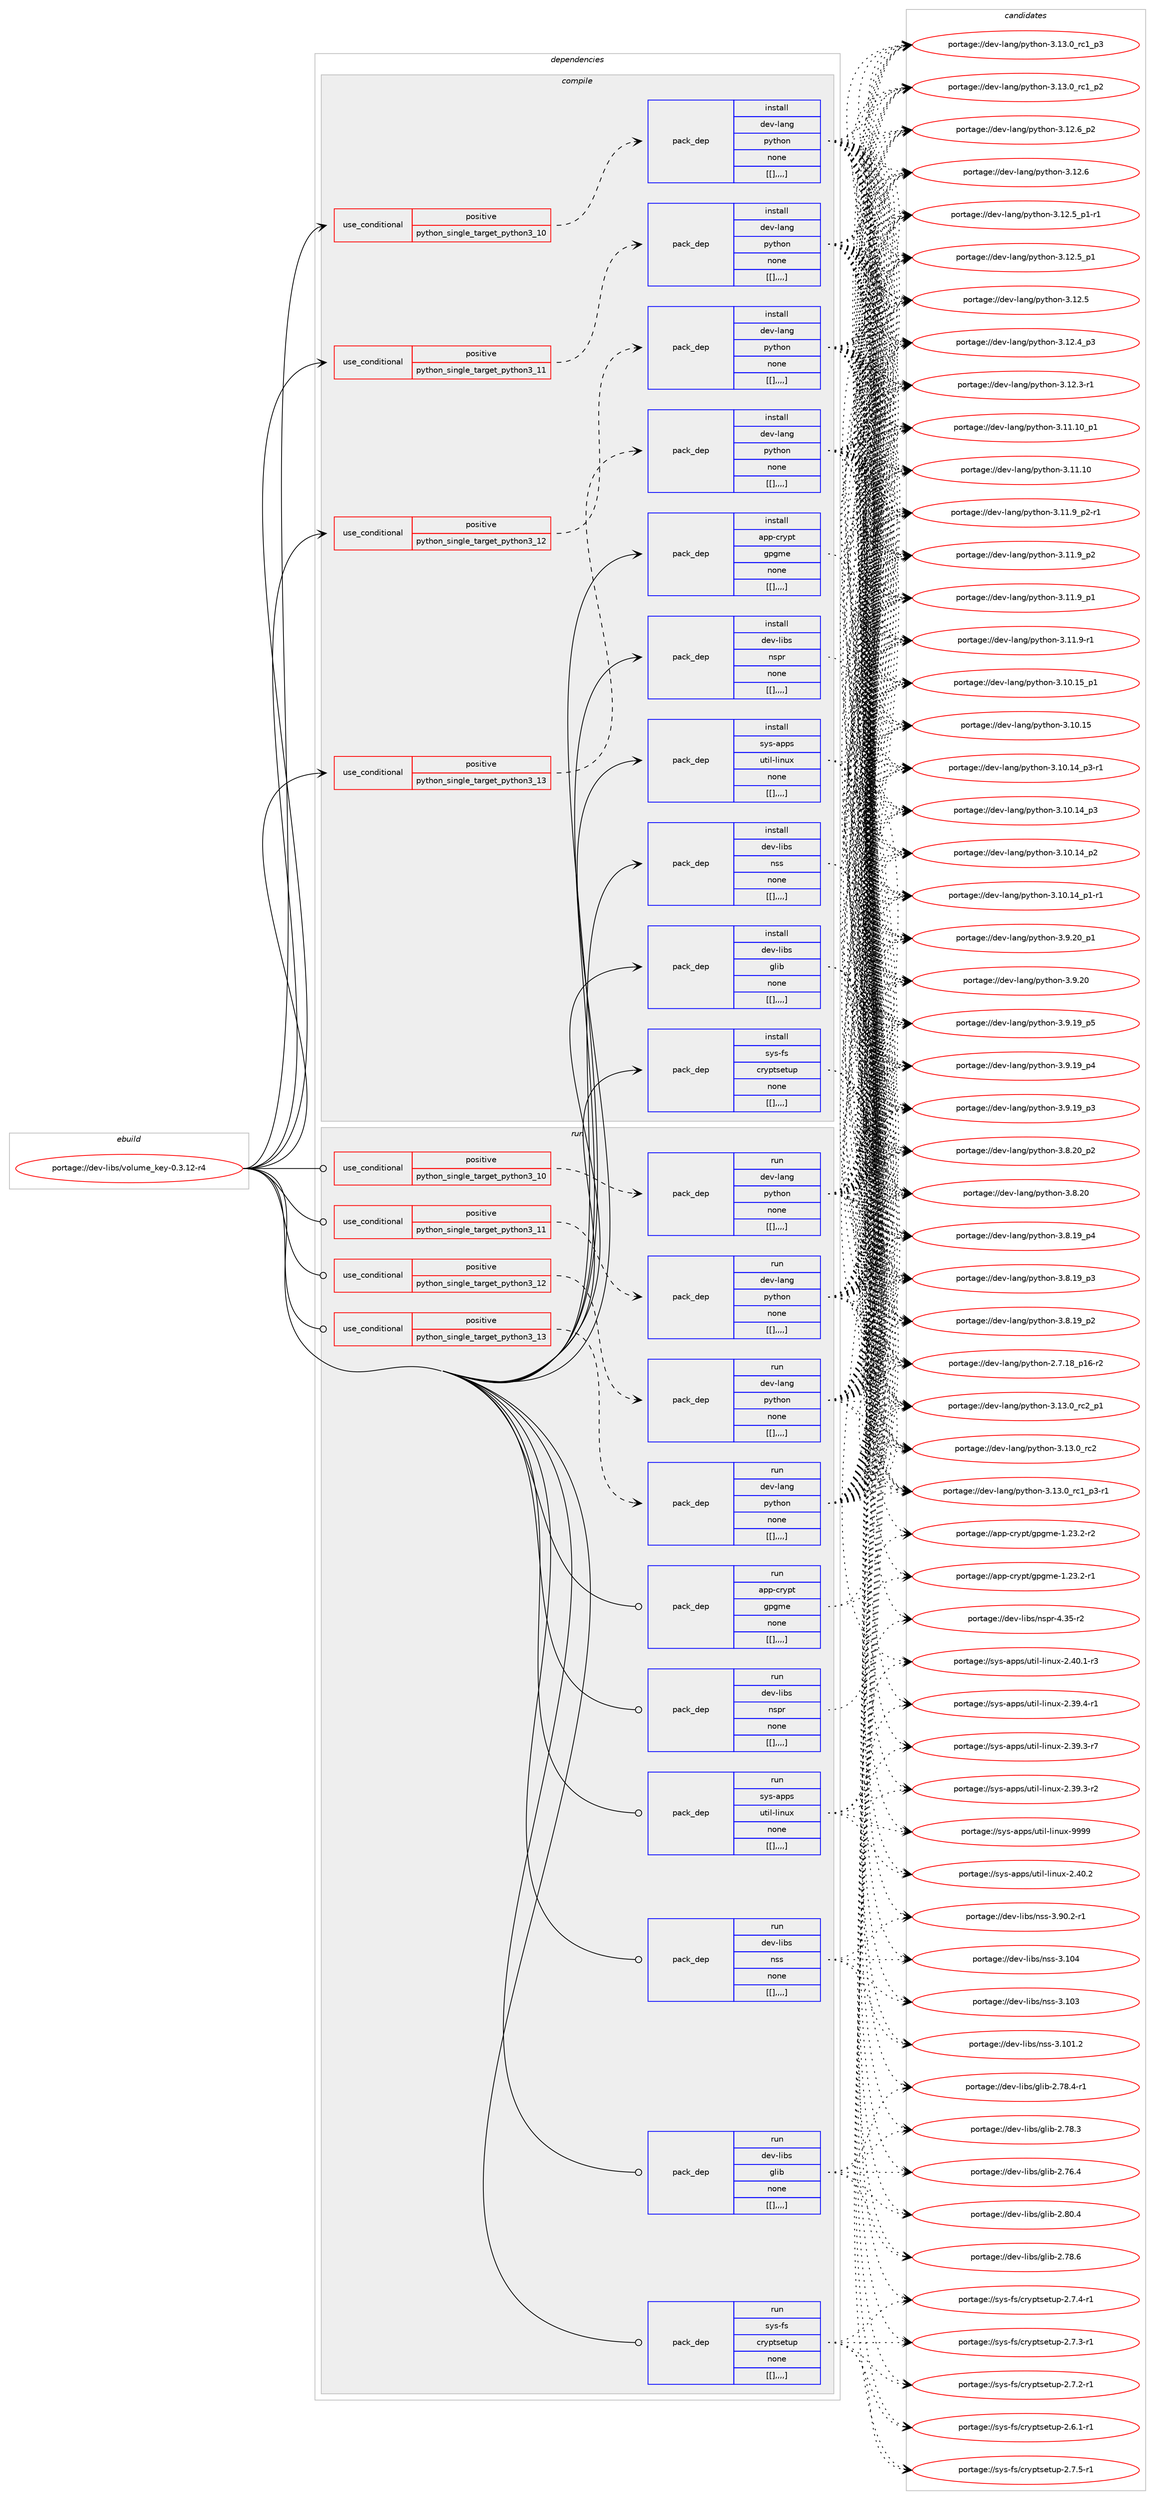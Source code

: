 digraph prolog {

# *************
# Graph options
# *************

newrank=true;
concentrate=true;
compound=true;
graph [rankdir=LR,fontname=Helvetica,fontsize=10,ranksep=1.5];#, ranksep=2.5, nodesep=0.2];
edge  [arrowhead=vee];
node  [fontname=Helvetica,fontsize=10];

# **********
# The ebuild
# **********

subgraph cluster_leftcol {
color=gray;
label=<<i>ebuild</i>>;
id [label="portage://dev-libs/volume_key-0.3.12-r4", color=red, width=4, href="../dev-libs/volume_key-0.3.12-r4.svg"];
}

# ****************
# The dependencies
# ****************

subgraph cluster_midcol {
color=gray;
label=<<i>dependencies</i>>;
subgraph cluster_compile {
fillcolor="#eeeeee";
style=filled;
label=<<i>compile</i>>;
subgraph cond29434 {
dependency116370 [label=<<TABLE BORDER="0" CELLBORDER="1" CELLSPACING="0" CELLPADDING="4"><TR><TD ROWSPAN="3" CELLPADDING="10">use_conditional</TD></TR><TR><TD>positive</TD></TR><TR><TD>python_single_target_python3_10</TD></TR></TABLE>>, shape=none, color=red];
subgraph pack85772 {
dependency116371 [label=<<TABLE BORDER="0" CELLBORDER="1" CELLSPACING="0" CELLPADDING="4" WIDTH="220"><TR><TD ROWSPAN="6" CELLPADDING="30">pack_dep</TD></TR><TR><TD WIDTH="110">install</TD></TR><TR><TD>dev-lang</TD></TR><TR><TD>python</TD></TR><TR><TD>none</TD></TR><TR><TD>[[],,,,]</TD></TR></TABLE>>, shape=none, color=blue];
}
dependency116370:e -> dependency116371:w [weight=20,style="dashed",arrowhead="vee"];
}
id:e -> dependency116370:w [weight=20,style="solid",arrowhead="vee"];
subgraph cond29435 {
dependency116372 [label=<<TABLE BORDER="0" CELLBORDER="1" CELLSPACING="0" CELLPADDING="4"><TR><TD ROWSPAN="3" CELLPADDING="10">use_conditional</TD></TR><TR><TD>positive</TD></TR><TR><TD>python_single_target_python3_11</TD></TR></TABLE>>, shape=none, color=red];
subgraph pack85773 {
dependency116373 [label=<<TABLE BORDER="0" CELLBORDER="1" CELLSPACING="0" CELLPADDING="4" WIDTH="220"><TR><TD ROWSPAN="6" CELLPADDING="30">pack_dep</TD></TR><TR><TD WIDTH="110">install</TD></TR><TR><TD>dev-lang</TD></TR><TR><TD>python</TD></TR><TR><TD>none</TD></TR><TR><TD>[[],,,,]</TD></TR></TABLE>>, shape=none, color=blue];
}
dependency116372:e -> dependency116373:w [weight=20,style="dashed",arrowhead="vee"];
}
id:e -> dependency116372:w [weight=20,style="solid",arrowhead="vee"];
subgraph cond29436 {
dependency116374 [label=<<TABLE BORDER="0" CELLBORDER="1" CELLSPACING="0" CELLPADDING="4"><TR><TD ROWSPAN="3" CELLPADDING="10">use_conditional</TD></TR><TR><TD>positive</TD></TR><TR><TD>python_single_target_python3_12</TD></TR></TABLE>>, shape=none, color=red];
subgraph pack85774 {
dependency116375 [label=<<TABLE BORDER="0" CELLBORDER="1" CELLSPACING="0" CELLPADDING="4" WIDTH="220"><TR><TD ROWSPAN="6" CELLPADDING="30">pack_dep</TD></TR><TR><TD WIDTH="110">install</TD></TR><TR><TD>dev-lang</TD></TR><TR><TD>python</TD></TR><TR><TD>none</TD></TR><TR><TD>[[],,,,]</TD></TR></TABLE>>, shape=none, color=blue];
}
dependency116374:e -> dependency116375:w [weight=20,style="dashed",arrowhead="vee"];
}
id:e -> dependency116374:w [weight=20,style="solid",arrowhead="vee"];
subgraph cond29437 {
dependency116376 [label=<<TABLE BORDER="0" CELLBORDER="1" CELLSPACING="0" CELLPADDING="4"><TR><TD ROWSPAN="3" CELLPADDING="10">use_conditional</TD></TR><TR><TD>positive</TD></TR><TR><TD>python_single_target_python3_13</TD></TR></TABLE>>, shape=none, color=red];
subgraph pack85775 {
dependency116377 [label=<<TABLE BORDER="0" CELLBORDER="1" CELLSPACING="0" CELLPADDING="4" WIDTH="220"><TR><TD ROWSPAN="6" CELLPADDING="30">pack_dep</TD></TR><TR><TD WIDTH="110">install</TD></TR><TR><TD>dev-lang</TD></TR><TR><TD>python</TD></TR><TR><TD>none</TD></TR><TR><TD>[[],,,,]</TD></TR></TABLE>>, shape=none, color=blue];
}
dependency116376:e -> dependency116377:w [weight=20,style="dashed",arrowhead="vee"];
}
id:e -> dependency116376:w [weight=20,style="solid",arrowhead="vee"];
subgraph pack85776 {
dependency116378 [label=<<TABLE BORDER="0" CELLBORDER="1" CELLSPACING="0" CELLPADDING="4" WIDTH="220"><TR><TD ROWSPAN="6" CELLPADDING="30">pack_dep</TD></TR><TR><TD WIDTH="110">install</TD></TR><TR><TD>app-crypt</TD></TR><TR><TD>gpgme</TD></TR><TR><TD>none</TD></TR><TR><TD>[[],,,,]</TD></TR></TABLE>>, shape=none, color=blue];
}
id:e -> dependency116378:w [weight=20,style="solid",arrowhead="vee"];
subgraph pack85777 {
dependency116379 [label=<<TABLE BORDER="0" CELLBORDER="1" CELLSPACING="0" CELLPADDING="4" WIDTH="220"><TR><TD ROWSPAN="6" CELLPADDING="30">pack_dep</TD></TR><TR><TD WIDTH="110">install</TD></TR><TR><TD>dev-libs</TD></TR><TR><TD>glib</TD></TR><TR><TD>none</TD></TR><TR><TD>[[],,,,]</TD></TR></TABLE>>, shape=none, color=blue];
}
id:e -> dependency116379:w [weight=20,style="solid",arrowhead="vee"];
subgraph pack85778 {
dependency116380 [label=<<TABLE BORDER="0" CELLBORDER="1" CELLSPACING="0" CELLPADDING="4" WIDTH="220"><TR><TD ROWSPAN="6" CELLPADDING="30">pack_dep</TD></TR><TR><TD WIDTH="110">install</TD></TR><TR><TD>dev-libs</TD></TR><TR><TD>nspr</TD></TR><TR><TD>none</TD></TR><TR><TD>[[],,,,]</TD></TR></TABLE>>, shape=none, color=blue];
}
id:e -> dependency116380:w [weight=20,style="solid",arrowhead="vee"];
subgraph pack85779 {
dependency116381 [label=<<TABLE BORDER="0" CELLBORDER="1" CELLSPACING="0" CELLPADDING="4" WIDTH="220"><TR><TD ROWSPAN="6" CELLPADDING="30">pack_dep</TD></TR><TR><TD WIDTH="110">install</TD></TR><TR><TD>dev-libs</TD></TR><TR><TD>nss</TD></TR><TR><TD>none</TD></TR><TR><TD>[[],,,,]</TD></TR></TABLE>>, shape=none, color=blue];
}
id:e -> dependency116381:w [weight=20,style="solid",arrowhead="vee"];
subgraph pack85780 {
dependency116382 [label=<<TABLE BORDER="0" CELLBORDER="1" CELLSPACING="0" CELLPADDING="4" WIDTH="220"><TR><TD ROWSPAN="6" CELLPADDING="30">pack_dep</TD></TR><TR><TD WIDTH="110">install</TD></TR><TR><TD>sys-apps</TD></TR><TR><TD>util-linux</TD></TR><TR><TD>none</TD></TR><TR><TD>[[],,,,]</TD></TR></TABLE>>, shape=none, color=blue];
}
id:e -> dependency116382:w [weight=20,style="solid",arrowhead="vee"];
subgraph pack85781 {
dependency116383 [label=<<TABLE BORDER="0" CELLBORDER="1" CELLSPACING="0" CELLPADDING="4" WIDTH="220"><TR><TD ROWSPAN="6" CELLPADDING="30">pack_dep</TD></TR><TR><TD WIDTH="110">install</TD></TR><TR><TD>sys-fs</TD></TR><TR><TD>cryptsetup</TD></TR><TR><TD>none</TD></TR><TR><TD>[[],,,,]</TD></TR></TABLE>>, shape=none, color=blue];
}
id:e -> dependency116383:w [weight=20,style="solid",arrowhead="vee"];
}
subgraph cluster_compileandrun {
fillcolor="#eeeeee";
style=filled;
label=<<i>compile and run</i>>;
}
subgraph cluster_run {
fillcolor="#eeeeee";
style=filled;
label=<<i>run</i>>;
subgraph cond29438 {
dependency116384 [label=<<TABLE BORDER="0" CELLBORDER="1" CELLSPACING="0" CELLPADDING="4"><TR><TD ROWSPAN="3" CELLPADDING="10">use_conditional</TD></TR><TR><TD>positive</TD></TR><TR><TD>python_single_target_python3_10</TD></TR></TABLE>>, shape=none, color=red];
subgraph pack85782 {
dependency116385 [label=<<TABLE BORDER="0" CELLBORDER="1" CELLSPACING="0" CELLPADDING="4" WIDTH="220"><TR><TD ROWSPAN="6" CELLPADDING="30">pack_dep</TD></TR><TR><TD WIDTH="110">run</TD></TR><TR><TD>dev-lang</TD></TR><TR><TD>python</TD></TR><TR><TD>none</TD></TR><TR><TD>[[],,,,]</TD></TR></TABLE>>, shape=none, color=blue];
}
dependency116384:e -> dependency116385:w [weight=20,style="dashed",arrowhead="vee"];
}
id:e -> dependency116384:w [weight=20,style="solid",arrowhead="odot"];
subgraph cond29439 {
dependency116386 [label=<<TABLE BORDER="0" CELLBORDER="1" CELLSPACING="0" CELLPADDING="4"><TR><TD ROWSPAN="3" CELLPADDING="10">use_conditional</TD></TR><TR><TD>positive</TD></TR><TR><TD>python_single_target_python3_11</TD></TR></TABLE>>, shape=none, color=red];
subgraph pack85783 {
dependency116387 [label=<<TABLE BORDER="0" CELLBORDER="1" CELLSPACING="0" CELLPADDING="4" WIDTH="220"><TR><TD ROWSPAN="6" CELLPADDING="30">pack_dep</TD></TR><TR><TD WIDTH="110">run</TD></TR><TR><TD>dev-lang</TD></TR><TR><TD>python</TD></TR><TR><TD>none</TD></TR><TR><TD>[[],,,,]</TD></TR></TABLE>>, shape=none, color=blue];
}
dependency116386:e -> dependency116387:w [weight=20,style="dashed",arrowhead="vee"];
}
id:e -> dependency116386:w [weight=20,style="solid",arrowhead="odot"];
subgraph cond29440 {
dependency116388 [label=<<TABLE BORDER="0" CELLBORDER="1" CELLSPACING="0" CELLPADDING="4"><TR><TD ROWSPAN="3" CELLPADDING="10">use_conditional</TD></TR><TR><TD>positive</TD></TR><TR><TD>python_single_target_python3_12</TD></TR></TABLE>>, shape=none, color=red];
subgraph pack85784 {
dependency116389 [label=<<TABLE BORDER="0" CELLBORDER="1" CELLSPACING="0" CELLPADDING="4" WIDTH="220"><TR><TD ROWSPAN="6" CELLPADDING="30">pack_dep</TD></TR><TR><TD WIDTH="110">run</TD></TR><TR><TD>dev-lang</TD></TR><TR><TD>python</TD></TR><TR><TD>none</TD></TR><TR><TD>[[],,,,]</TD></TR></TABLE>>, shape=none, color=blue];
}
dependency116388:e -> dependency116389:w [weight=20,style="dashed",arrowhead="vee"];
}
id:e -> dependency116388:w [weight=20,style="solid",arrowhead="odot"];
subgraph cond29441 {
dependency116390 [label=<<TABLE BORDER="0" CELLBORDER="1" CELLSPACING="0" CELLPADDING="4"><TR><TD ROWSPAN="3" CELLPADDING="10">use_conditional</TD></TR><TR><TD>positive</TD></TR><TR><TD>python_single_target_python3_13</TD></TR></TABLE>>, shape=none, color=red];
subgraph pack85785 {
dependency116391 [label=<<TABLE BORDER="0" CELLBORDER="1" CELLSPACING="0" CELLPADDING="4" WIDTH="220"><TR><TD ROWSPAN="6" CELLPADDING="30">pack_dep</TD></TR><TR><TD WIDTH="110">run</TD></TR><TR><TD>dev-lang</TD></TR><TR><TD>python</TD></TR><TR><TD>none</TD></TR><TR><TD>[[],,,,]</TD></TR></TABLE>>, shape=none, color=blue];
}
dependency116390:e -> dependency116391:w [weight=20,style="dashed",arrowhead="vee"];
}
id:e -> dependency116390:w [weight=20,style="solid",arrowhead="odot"];
subgraph pack85786 {
dependency116392 [label=<<TABLE BORDER="0" CELLBORDER="1" CELLSPACING="0" CELLPADDING="4" WIDTH="220"><TR><TD ROWSPAN="6" CELLPADDING="30">pack_dep</TD></TR><TR><TD WIDTH="110">run</TD></TR><TR><TD>app-crypt</TD></TR><TR><TD>gpgme</TD></TR><TR><TD>none</TD></TR><TR><TD>[[],,,,]</TD></TR></TABLE>>, shape=none, color=blue];
}
id:e -> dependency116392:w [weight=20,style="solid",arrowhead="odot"];
subgraph pack85787 {
dependency116393 [label=<<TABLE BORDER="0" CELLBORDER="1" CELLSPACING="0" CELLPADDING="4" WIDTH="220"><TR><TD ROWSPAN="6" CELLPADDING="30">pack_dep</TD></TR><TR><TD WIDTH="110">run</TD></TR><TR><TD>dev-libs</TD></TR><TR><TD>glib</TD></TR><TR><TD>none</TD></TR><TR><TD>[[],,,,]</TD></TR></TABLE>>, shape=none, color=blue];
}
id:e -> dependency116393:w [weight=20,style="solid",arrowhead="odot"];
subgraph pack85788 {
dependency116394 [label=<<TABLE BORDER="0" CELLBORDER="1" CELLSPACING="0" CELLPADDING="4" WIDTH="220"><TR><TD ROWSPAN="6" CELLPADDING="30">pack_dep</TD></TR><TR><TD WIDTH="110">run</TD></TR><TR><TD>dev-libs</TD></TR><TR><TD>nspr</TD></TR><TR><TD>none</TD></TR><TR><TD>[[],,,,]</TD></TR></TABLE>>, shape=none, color=blue];
}
id:e -> dependency116394:w [weight=20,style="solid",arrowhead="odot"];
subgraph pack85789 {
dependency116395 [label=<<TABLE BORDER="0" CELLBORDER="1" CELLSPACING="0" CELLPADDING="4" WIDTH="220"><TR><TD ROWSPAN="6" CELLPADDING="30">pack_dep</TD></TR><TR><TD WIDTH="110">run</TD></TR><TR><TD>dev-libs</TD></TR><TR><TD>nss</TD></TR><TR><TD>none</TD></TR><TR><TD>[[],,,,]</TD></TR></TABLE>>, shape=none, color=blue];
}
id:e -> dependency116395:w [weight=20,style="solid",arrowhead="odot"];
subgraph pack85790 {
dependency116396 [label=<<TABLE BORDER="0" CELLBORDER="1" CELLSPACING="0" CELLPADDING="4" WIDTH="220"><TR><TD ROWSPAN="6" CELLPADDING="30">pack_dep</TD></TR><TR><TD WIDTH="110">run</TD></TR><TR><TD>sys-apps</TD></TR><TR><TD>util-linux</TD></TR><TR><TD>none</TD></TR><TR><TD>[[],,,,]</TD></TR></TABLE>>, shape=none, color=blue];
}
id:e -> dependency116396:w [weight=20,style="solid",arrowhead="odot"];
subgraph pack85791 {
dependency116397 [label=<<TABLE BORDER="0" CELLBORDER="1" CELLSPACING="0" CELLPADDING="4" WIDTH="220"><TR><TD ROWSPAN="6" CELLPADDING="30">pack_dep</TD></TR><TR><TD WIDTH="110">run</TD></TR><TR><TD>sys-fs</TD></TR><TR><TD>cryptsetup</TD></TR><TR><TD>none</TD></TR><TR><TD>[[],,,,]</TD></TR></TABLE>>, shape=none, color=blue];
}
id:e -> dependency116397:w [weight=20,style="solid",arrowhead="odot"];
}
}

# **************
# The candidates
# **************

subgraph cluster_choices {
rank=same;
color=gray;
label=<<i>candidates</i>>;

subgraph choice85772 {
color=black;
nodesep=1;
choice100101118451089711010347112121116104111110455146495146489511499509511249 [label="portage://dev-lang/python-3.13.0_rc2_p1", color=red, width=4,href="../dev-lang/python-3.13.0_rc2_p1.svg"];
choice10010111845108971101034711212111610411111045514649514648951149950 [label="portage://dev-lang/python-3.13.0_rc2", color=red, width=4,href="../dev-lang/python-3.13.0_rc2.svg"];
choice1001011184510897110103471121211161041111104551464951464895114994995112514511449 [label="portage://dev-lang/python-3.13.0_rc1_p3-r1", color=red, width=4,href="../dev-lang/python-3.13.0_rc1_p3-r1.svg"];
choice100101118451089711010347112121116104111110455146495146489511499499511251 [label="portage://dev-lang/python-3.13.0_rc1_p3", color=red, width=4,href="../dev-lang/python-3.13.0_rc1_p3.svg"];
choice100101118451089711010347112121116104111110455146495146489511499499511250 [label="portage://dev-lang/python-3.13.0_rc1_p2", color=red, width=4,href="../dev-lang/python-3.13.0_rc1_p2.svg"];
choice100101118451089711010347112121116104111110455146495046549511250 [label="portage://dev-lang/python-3.12.6_p2", color=red, width=4,href="../dev-lang/python-3.12.6_p2.svg"];
choice10010111845108971101034711212111610411111045514649504654 [label="portage://dev-lang/python-3.12.6", color=red, width=4,href="../dev-lang/python-3.12.6.svg"];
choice1001011184510897110103471121211161041111104551464950465395112494511449 [label="portage://dev-lang/python-3.12.5_p1-r1", color=red, width=4,href="../dev-lang/python-3.12.5_p1-r1.svg"];
choice100101118451089711010347112121116104111110455146495046539511249 [label="portage://dev-lang/python-3.12.5_p1", color=red, width=4,href="../dev-lang/python-3.12.5_p1.svg"];
choice10010111845108971101034711212111610411111045514649504653 [label="portage://dev-lang/python-3.12.5", color=red, width=4,href="../dev-lang/python-3.12.5.svg"];
choice100101118451089711010347112121116104111110455146495046529511251 [label="portage://dev-lang/python-3.12.4_p3", color=red, width=4,href="../dev-lang/python-3.12.4_p3.svg"];
choice100101118451089711010347112121116104111110455146495046514511449 [label="portage://dev-lang/python-3.12.3-r1", color=red, width=4,href="../dev-lang/python-3.12.3-r1.svg"];
choice10010111845108971101034711212111610411111045514649494649489511249 [label="portage://dev-lang/python-3.11.10_p1", color=red, width=4,href="../dev-lang/python-3.11.10_p1.svg"];
choice1001011184510897110103471121211161041111104551464949464948 [label="portage://dev-lang/python-3.11.10", color=red, width=4,href="../dev-lang/python-3.11.10.svg"];
choice1001011184510897110103471121211161041111104551464949465795112504511449 [label="portage://dev-lang/python-3.11.9_p2-r1", color=red, width=4,href="../dev-lang/python-3.11.9_p2-r1.svg"];
choice100101118451089711010347112121116104111110455146494946579511250 [label="portage://dev-lang/python-3.11.9_p2", color=red, width=4,href="../dev-lang/python-3.11.9_p2.svg"];
choice100101118451089711010347112121116104111110455146494946579511249 [label="portage://dev-lang/python-3.11.9_p1", color=red, width=4,href="../dev-lang/python-3.11.9_p1.svg"];
choice100101118451089711010347112121116104111110455146494946574511449 [label="portage://dev-lang/python-3.11.9-r1", color=red, width=4,href="../dev-lang/python-3.11.9-r1.svg"];
choice10010111845108971101034711212111610411111045514649484649539511249 [label="portage://dev-lang/python-3.10.15_p1", color=red, width=4,href="../dev-lang/python-3.10.15_p1.svg"];
choice1001011184510897110103471121211161041111104551464948464953 [label="portage://dev-lang/python-3.10.15", color=red, width=4,href="../dev-lang/python-3.10.15.svg"];
choice100101118451089711010347112121116104111110455146494846495295112514511449 [label="portage://dev-lang/python-3.10.14_p3-r1", color=red, width=4,href="../dev-lang/python-3.10.14_p3-r1.svg"];
choice10010111845108971101034711212111610411111045514649484649529511251 [label="portage://dev-lang/python-3.10.14_p3", color=red, width=4,href="../dev-lang/python-3.10.14_p3.svg"];
choice10010111845108971101034711212111610411111045514649484649529511250 [label="portage://dev-lang/python-3.10.14_p2", color=red, width=4,href="../dev-lang/python-3.10.14_p2.svg"];
choice100101118451089711010347112121116104111110455146494846495295112494511449 [label="portage://dev-lang/python-3.10.14_p1-r1", color=red, width=4,href="../dev-lang/python-3.10.14_p1-r1.svg"];
choice100101118451089711010347112121116104111110455146574650489511249 [label="portage://dev-lang/python-3.9.20_p1", color=red, width=4,href="../dev-lang/python-3.9.20_p1.svg"];
choice10010111845108971101034711212111610411111045514657465048 [label="portage://dev-lang/python-3.9.20", color=red, width=4,href="../dev-lang/python-3.9.20.svg"];
choice100101118451089711010347112121116104111110455146574649579511253 [label="portage://dev-lang/python-3.9.19_p5", color=red, width=4,href="../dev-lang/python-3.9.19_p5.svg"];
choice100101118451089711010347112121116104111110455146574649579511252 [label="portage://dev-lang/python-3.9.19_p4", color=red, width=4,href="../dev-lang/python-3.9.19_p4.svg"];
choice100101118451089711010347112121116104111110455146574649579511251 [label="portage://dev-lang/python-3.9.19_p3", color=red, width=4,href="../dev-lang/python-3.9.19_p3.svg"];
choice100101118451089711010347112121116104111110455146564650489511250 [label="portage://dev-lang/python-3.8.20_p2", color=red, width=4,href="../dev-lang/python-3.8.20_p2.svg"];
choice10010111845108971101034711212111610411111045514656465048 [label="portage://dev-lang/python-3.8.20", color=red, width=4,href="../dev-lang/python-3.8.20.svg"];
choice100101118451089711010347112121116104111110455146564649579511252 [label="portage://dev-lang/python-3.8.19_p4", color=red, width=4,href="../dev-lang/python-3.8.19_p4.svg"];
choice100101118451089711010347112121116104111110455146564649579511251 [label="portage://dev-lang/python-3.8.19_p3", color=red, width=4,href="../dev-lang/python-3.8.19_p3.svg"];
choice100101118451089711010347112121116104111110455146564649579511250 [label="portage://dev-lang/python-3.8.19_p2", color=red, width=4,href="../dev-lang/python-3.8.19_p2.svg"];
choice100101118451089711010347112121116104111110455046554649569511249544511450 [label="portage://dev-lang/python-2.7.18_p16-r2", color=red, width=4,href="../dev-lang/python-2.7.18_p16-r2.svg"];
dependency116371:e -> choice100101118451089711010347112121116104111110455146495146489511499509511249:w [style=dotted,weight="100"];
dependency116371:e -> choice10010111845108971101034711212111610411111045514649514648951149950:w [style=dotted,weight="100"];
dependency116371:e -> choice1001011184510897110103471121211161041111104551464951464895114994995112514511449:w [style=dotted,weight="100"];
dependency116371:e -> choice100101118451089711010347112121116104111110455146495146489511499499511251:w [style=dotted,weight="100"];
dependency116371:e -> choice100101118451089711010347112121116104111110455146495146489511499499511250:w [style=dotted,weight="100"];
dependency116371:e -> choice100101118451089711010347112121116104111110455146495046549511250:w [style=dotted,weight="100"];
dependency116371:e -> choice10010111845108971101034711212111610411111045514649504654:w [style=dotted,weight="100"];
dependency116371:e -> choice1001011184510897110103471121211161041111104551464950465395112494511449:w [style=dotted,weight="100"];
dependency116371:e -> choice100101118451089711010347112121116104111110455146495046539511249:w [style=dotted,weight="100"];
dependency116371:e -> choice10010111845108971101034711212111610411111045514649504653:w [style=dotted,weight="100"];
dependency116371:e -> choice100101118451089711010347112121116104111110455146495046529511251:w [style=dotted,weight="100"];
dependency116371:e -> choice100101118451089711010347112121116104111110455146495046514511449:w [style=dotted,weight="100"];
dependency116371:e -> choice10010111845108971101034711212111610411111045514649494649489511249:w [style=dotted,weight="100"];
dependency116371:e -> choice1001011184510897110103471121211161041111104551464949464948:w [style=dotted,weight="100"];
dependency116371:e -> choice1001011184510897110103471121211161041111104551464949465795112504511449:w [style=dotted,weight="100"];
dependency116371:e -> choice100101118451089711010347112121116104111110455146494946579511250:w [style=dotted,weight="100"];
dependency116371:e -> choice100101118451089711010347112121116104111110455146494946579511249:w [style=dotted,weight="100"];
dependency116371:e -> choice100101118451089711010347112121116104111110455146494946574511449:w [style=dotted,weight="100"];
dependency116371:e -> choice10010111845108971101034711212111610411111045514649484649539511249:w [style=dotted,weight="100"];
dependency116371:e -> choice1001011184510897110103471121211161041111104551464948464953:w [style=dotted,weight="100"];
dependency116371:e -> choice100101118451089711010347112121116104111110455146494846495295112514511449:w [style=dotted,weight="100"];
dependency116371:e -> choice10010111845108971101034711212111610411111045514649484649529511251:w [style=dotted,weight="100"];
dependency116371:e -> choice10010111845108971101034711212111610411111045514649484649529511250:w [style=dotted,weight="100"];
dependency116371:e -> choice100101118451089711010347112121116104111110455146494846495295112494511449:w [style=dotted,weight="100"];
dependency116371:e -> choice100101118451089711010347112121116104111110455146574650489511249:w [style=dotted,weight="100"];
dependency116371:e -> choice10010111845108971101034711212111610411111045514657465048:w [style=dotted,weight="100"];
dependency116371:e -> choice100101118451089711010347112121116104111110455146574649579511253:w [style=dotted,weight="100"];
dependency116371:e -> choice100101118451089711010347112121116104111110455146574649579511252:w [style=dotted,weight="100"];
dependency116371:e -> choice100101118451089711010347112121116104111110455146574649579511251:w [style=dotted,weight="100"];
dependency116371:e -> choice100101118451089711010347112121116104111110455146564650489511250:w [style=dotted,weight="100"];
dependency116371:e -> choice10010111845108971101034711212111610411111045514656465048:w [style=dotted,weight="100"];
dependency116371:e -> choice100101118451089711010347112121116104111110455146564649579511252:w [style=dotted,weight="100"];
dependency116371:e -> choice100101118451089711010347112121116104111110455146564649579511251:w [style=dotted,weight="100"];
dependency116371:e -> choice100101118451089711010347112121116104111110455146564649579511250:w [style=dotted,weight="100"];
dependency116371:e -> choice100101118451089711010347112121116104111110455046554649569511249544511450:w [style=dotted,weight="100"];
}
subgraph choice85773 {
color=black;
nodesep=1;
choice100101118451089711010347112121116104111110455146495146489511499509511249 [label="portage://dev-lang/python-3.13.0_rc2_p1", color=red, width=4,href="../dev-lang/python-3.13.0_rc2_p1.svg"];
choice10010111845108971101034711212111610411111045514649514648951149950 [label="portage://dev-lang/python-3.13.0_rc2", color=red, width=4,href="../dev-lang/python-3.13.0_rc2.svg"];
choice1001011184510897110103471121211161041111104551464951464895114994995112514511449 [label="portage://dev-lang/python-3.13.0_rc1_p3-r1", color=red, width=4,href="../dev-lang/python-3.13.0_rc1_p3-r1.svg"];
choice100101118451089711010347112121116104111110455146495146489511499499511251 [label="portage://dev-lang/python-3.13.0_rc1_p3", color=red, width=4,href="../dev-lang/python-3.13.0_rc1_p3.svg"];
choice100101118451089711010347112121116104111110455146495146489511499499511250 [label="portage://dev-lang/python-3.13.0_rc1_p2", color=red, width=4,href="../dev-lang/python-3.13.0_rc1_p2.svg"];
choice100101118451089711010347112121116104111110455146495046549511250 [label="portage://dev-lang/python-3.12.6_p2", color=red, width=4,href="../dev-lang/python-3.12.6_p2.svg"];
choice10010111845108971101034711212111610411111045514649504654 [label="portage://dev-lang/python-3.12.6", color=red, width=4,href="../dev-lang/python-3.12.6.svg"];
choice1001011184510897110103471121211161041111104551464950465395112494511449 [label="portage://dev-lang/python-3.12.5_p1-r1", color=red, width=4,href="../dev-lang/python-3.12.5_p1-r1.svg"];
choice100101118451089711010347112121116104111110455146495046539511249 [label="portage://dev-lang/python-3.12.5_p1", color=red, width=4,href="../dev-lang/python-3.12.5_p1.svg"];
choice10010111845108971101034711212111610411111045514649504653 [label="portage://dev-lang/python-3.12.5", color=red, width=4,href="../dev-lang/python-3.12.5.svg"];
choice100101118451089711010347112121116104111110455146495046529511251 [label="portage://dev-lang/python-3.12.4_p3", color=red, width=4,href="../dev-lang/python-3.12.4_p3.svg"];
choice100101118451089711010347112121116104111110455146495046514511449 [label="portage://dev-lang/python-3.12.3-r1", color=red, width=4,href="../dev-lang/python-3.12.3-r1.svg"];
choice10010111845108971101034711212111610411111045514649494649489511249 [label="portage://dev-lang/python-3.11.10_p1", color=red, width=4,href="../dev-lang/python-3.11.10_p1.svg"];
choice1001011184510897110103471121211161041111104551464949464948 [label="portage://dev-lang/python-3.11.10", color=red, width=4,href="../dev-lang/python-3.11.10.svg"];
choice1001011184510897110103471121211161041111104551464949465795112504511449 [label="portage://dev-lang/python-3.11.9_p2-r1", color=red, width=4,href="../dev-lang/python-3.11.9_p2-r1.svg"];
choice100101118451089711010347112121116104111110455146494946579511250 [label="portage://dev-lang/python-3.11.9_p2", color=red, width=4,href="../dev-lang/python-3.11.9_p2.svg"];
choice100101118451089711010347112121116104111110455146494946579511249 [label="portage://dev-lang/python-3.11.9_p1", color=red, width=4,href="../dev-lang/python-3.11.9_p1.svg"];
choice100101118451089711010347112121116104111110455146494946574511449 [label="portage://dev-lang/python-3.11.9-r1", color=red, width=4,href="../dev-lang/python-3.11.9-r1.svg"];
choice10010111845108971101034711212111610411111045514649484649539511249 [label="portage://dev-lang/python-3.10.15_p1", color=red, width=4,href="../dev-lang/python-3.10.15_p1.svg"];
choice1001011184510897110103471121211161041111104551464948464953 [label="portage://dev-lang/python-3.10.15", color=red, width=4,href="../dev-lang/python-3.10.15.svg"];
choice100101118451089711010347112121116104111110455146494846495295112514511449 [label="portage://dev-lang/python-3.10.14_p3-r1", color=red, width=4,href="../dev-lang/python-3.10.14_p3-r1.svg"];
choice10010111845108971101034711212111610411111045514649484649529511251 [label="portage://dev-lang/python-3.10.14_p3", color=red, width=4,href="../dev-lang/python-3.10.14_p3.svg"];
choice10010111845108971101034711212111610411111045514649484649529511250 [label="portage://dev-lang/python-3.10.14_p2", color=red, width=4,href="../dev-lang/python-3.10.14_p2.svg"];
choice100101118451089711010347112121116104111110455146494846495295112494511449 [label="portage://dev-lang/python-3.10.14_p1-r1", color=red, width=4,href="../dev-lang/python-3.10.14_p1-r1.svg"];
choice100101118451089711010347112121116104111110455146574650489511249 [label="portage://dev-lang/python-3.9.20_p1", color=red, width=4,href="../dev-lang/python-3.9.20_p1.svg"];
choice10010111845108971101034711212111610411111045514657465048 [label="portage://dev-lang/python-3.9.20", color=red, width=4,href="../dev-lang/python-3.9.20.svg"];
choice100101118451089711010347112121116104111110455146574649579511253 [label="portage://dev-lang/python-3.9.19_p5", color=red, width=4,href="../dev-lang/python-3.9.19_p5.svg"];
choice100101118451089711010347112121116104111110455146574649579511252 [label="portage://dev-lang/python-3.9.19_p4", color=red, width=4,href="../dev-lang/python-3.9.19_p4.svg"];
choice100101118451089711010347112121116104111110455146574649579511251 [label="portage://dev-lang/python-3.9.19_p3", color=red, width=4,href="../dev-lang/python-3.9.19_p3.svg"];
choice100101118451089711010347112121116104111110455146564650489511250 [label="portage://dev-lang/python-3.8.20_p2", color=red, width=4,href="../dev-lang/python-3.8.20_p2.svg"];
choice10010111845108971101034711212111610411111045514656465048 [label="portage://dev-lang/python-3.8.20", color=red, width=4,href="../dev-lang/python-3.8.20.svg"];
choice100101118451089711010347112121116104111110455146564649579511252 [label="portage://dev-lang/python-3.8.19_p4", color=red, width=4,href="../dev-lang/python-3.8.19_p4.svg"];
choice100101118451089711010347112121116104111110455146564649579511251 [label="portage://dev-lang/python-3.8.19_p3", color=red, width=4,href="../dev-lang/python-3.8.19_p3.svg"];
choice100101118451089711010347112121116104111110455146564649579511250 [label="portage://dev-lang/python-3.8.19_p2", color=red, width=4,href="../dev-lang/python-3.8.19_p2.svg"];
choice100101118451089711010347112121116104111110455046554649569511249544511450 [label="portage://dev-lang/python-2.7.18_p16-r2", color=red, width=4,href="../dev-lang/python-2.7.18_p16-r2.svg"];
dependency116373:e -> choice100101118451089711010347112121116104111110455146495146489511499509511249:w [style=dotted,weight="100"];
dependency116373:e -> choice10010111845108971101034711212111610411111045514649514648951149950:w [style=dotted,weight="100"];
dependency116373:e -> choice1001011184510897110103471121211161041111104551464951464895114994995112514511449:w [style=dotted,weight="100"];
dependency116373:e -> choice100101118451089711010347112121116104111110455146495146489511499499511251:w [style=dotted,weight="100"];
dependency116373:e -> choice100101118451089711010347112121116104111110455146495146489511499499511250:w [style=dotted,weight="100"];
dependency116373:e -> choice100101118451089711010347112121116104111110455146495046549511250:w [style=dotted,weight="100"];
dependency116373:e -> choice10010111845108971101034711212111610411111045514649504654:w [style=dotted,weight="100"];
dependency116373:e -> choice1001011184510897110103471121211161041111104551464950465395112494511449:w [style=dotted,weight="100"];
dependency116373:e -> choice100101118451089711010347112121116104111110455146495046539511249:w [style=dotted,weight="100"];
dependency116373:e -> choice10010111845108971101034711212111610411111045514649504653:w [style=dotted,weight="100"];
dependency116373:e -> choice100101118451089711010347112121116104111110455146495046529511251:w [style=dotted,weight="100"];
dependency116373:e -> choice100101118451089711010347112121116104111110455146495046514511449:w [style=dotted,weight="100"];
dependency116373:e -> choice10010111845108971101034711212111610411111045514649494649489511249:w [style=dotted,weight="100"];
dependency116373:e -> choice1001011184510897110103471121211161041111104551464949464948:w [style=dotted,weight="100"];
dependency116373:e -> choice1001011184510897110103471121211161041111104551464949465795112504511449:w [style=dotted,weight="100"];
dependency116373:e -> choice100101118451089711010347112121116104111110455146494946579511250:w [style=dotted,weight="100"];
dependency116373:e -> choice100101118451089711010347112121116104111110455146494946579511249:w [style=dotted,weight="100"];
dependency116373:e -> choice100101118451089711010347112121116104111110455146494946574511449:w [style=dotted,weight="100"];
dependency116373:e -> choice10010111845108971101034711212111610411111045514649484649539511249:w [style=dotted,weight="100"];
dependency116373:e -> choice1001011184510897110103471121211161041111104551464948464953:w [style=dotted,weight="100"];
dependency116373:e -> choice100101118451089711010347112121116104111110455146494846495295112514511449:w [style=dotted,weight="100"];
dependency116373:e -> choice10010111845108971101034711212111610411111045514649484649529511251:w [style=dotted,weight="100"];
dependency116373:e -> choice10010111845108971101034711212111610411111045514649484649529511250:w [style=dotted,weight="100"];
dependency116373:e -> choice100101118451089711010347112121116104111110455146494846495295112494511449:w [style=dotted,weight="100"];
dependency116373:e -> choice100101118451089711010347112121116104111110455146574650489511249:w [style=dotted,weight="100"];
dependency116373:e -> choice10010111845108971101034711212111610411111045514657465048:w [style=dotted,weight="100"];
dependency116373:e -> choice100101118451089711010347112121116104111110455146574649579511253:w [style=dotted,weight="100"];
dependency116373:e -> choice100101118451089711010347112121116104111110455146574649579511252:w [style=dotted,weight="100"];
dependency116373:e -> choice100101118451089711010347112121116104111110455146574649579511251:w [style=dotted,weight="100"];
dependency116373:e -> choice100101118451089711010347112121116104111110455146564650489511250:w [style=dotted,weight="100"];
dependency116373:e -> choice10010111845108971101034711212111610411111045514656465048:w [style=dotted,weight="100"];
dependency116373:e -> choice100101118451089711010347112121116104111110455146564649579511252:w [style=dotted,weight="100"];
dependency116373:e -> choice100101118451089711010347112121116104111110455146564649579511251:w [style=dotted,weight="100"];
dependency116373:e -> choice100101118451089711010347112121116104111110455146564649579511250:w [style=dotted,weight="100"];
dependency116373:e -> choice100101118451089711010347112121116104111110455046554649569511249544511450:w [style=dotted,weight="100"];
}
subgraph choice85774 {
color=black;
nodesep=1;
choice100101118451089711010347112121116104111110455146495146489511499509511249 [label="portage://dev-lang/python-3.13.0_rc2_p1", color=red, width=4,href="../dev-lang/python-3.13.0_rc2_p1.svg"];
choice10010111845108971101034711212111610411111045514649514648951149950 [label="portage://dev-lang/python-3.13.0_rc2", color=red, width=4,href="../dev-lang/python-3.13.0_rc2.svg"];
choice1001011184510897110103471121211161041111104551464951464895114994995112514511449 [label="portage://dev-lang/python-3.13.0_rc1_p3-r1", color=red, width=4,href="../dev-lang/python-3.13.0_rc1_p3-r1.svg"];
choice100101118451089711010347112121116104111110455146495146489511499499511251 [label="portage://dev-lang/python-3.13.0_rc1_p3", color=red, width=4,href="../dev-lang/python-3.13.0_rc1_p3.svg"];
choice100101118451089711010347112121116104111110455146495146489511499499511250 [label="portage://dev-lang/python-3.13.0_rc1_p2", color=red, width=4,href="../dev-lang/python-3.13.0_rc1_p2.svg"];
choice100101118451089711010347112121116104111110455146495046549511250 [label="portage://dev-lang/python-3.12.6_p2", color=red, width=4,href="../dev-lang/python-3.12.6_p2.svg"];
choice10010111845108971101034711212111610411111045514649504654 [label="portage://dev-lang/python-3.12.6", color=red, width=4,href="../dev-lang/python-3.12.6.svg"];
choice1001011184510897110103471121211161041111104551464950465395112494511449 [label="portage://dev-lang/python-3.12.5_p1-r1", color=red, width=4,href="../dev-lang/python-3.12.5_p1-r1.svg"];
choice100101118451089711010347112121116104111110455146495046539511249 [label="portage://dev-lang/python-3.12.5_p1", color=red, width=4,href="../dev-lang/python-3.12.5_p1.svg"];
choice10010111845108971101034711212111610411111045514649504653 [label="portage://dev-lang/python-3.12.5", color=red, width=4,href="../dev-lang/python-3.12.5.svg"];
choice100101118451089711010347112121116104111110455146495046529511251 [label="portage://dev-lang/python-3.12.4_p3", color=red, width=4,href="../dev-lang/python-3.12.4_p3.svg"];
choice100101118451089711010347112121116104111110455146495046514511449 [label="portage://dev-lang/python-3.12.3-r1", color=red, width=4,href="../dev-lang/python-3.12.3-r1.svg"];
choice10010111845108971101034711212111610411111045514649494649489511249 [label="portage://dev-lang/python-3.11.10_p1", color=red, width=4,href="../dev-lang/python-3.11.10_p1.svg"];
choice1001011184510897110103471121211161041111104551464949464948 [label="portage://dev-lang/python-3.11.10", color=red, width=4,href="../dev-lang/python-3.11.10.svg"];
choice1001011184510897110103471121211161041111104551464949465795112504511449 [label="portage://dev-lang/python-3.11.9_p2-r1", color=red, width=4,href="../dev-lang/python-3.11.9_p2-r1.svg"];
choice100101118451089711010347112121116104111110455146494946579511250 [label="portage://dev-lang/python-3.11.9_p2", color=red, width=4,href="../dev-lang/python-3.11.9_p2.svg"];
choice100101118451089711010347112121116104111110455146494946579511249 [label="portage://dev-lang/python-3.11.9_p1", color=red, width=4,href="../dev-lang/python-3.11.9_p1.svg"];
choice100101118451089711010347112121116104111110455146494946574511449 [label="portage://dev-lang/python-3.11.9-r1", color=red, width=4,href="../dev-lang/python-3.11.9-r1.svg"];
choice10010111845108971101034711212111610411111045514649484649539511249 [label="portage://dev-lang/python-3.10.15_p1", color=red, width=4,href="../dev-lang/python-3.10.15_p1.svg"];
choice1001011184510897110103471121211161041111104551464948464953 [label="portage://dev-lang/python-3.10.15", color=red, width=4,href="../dev-lang/python-3.10.15.svg"];
choice100101118451089711010347112121116104111110455146494846495295112514511449 [label="portage://dev-lang/python-3.10.14_p3-r1", color=red, width=4,href="../dev-lang/python-3.10.14_p3-r1.svg"];
choice10010111845108971101034711212111610411111045514649484649529511251 [label="portage://dev-lang/python-3.10.14_p3", color=red, width=4,href="../dev-lang/python-3.10.14_p3.svg"];
choice10010111845108971101034711212111610411111045514649484649529511250 [label="portage://dev-lang/python-3.10.14_p2", color=red, width=4,href="../dev-lang/python-3.10.14_p2.svg"];
choice100101118451089711010347112121116104111110455146494846495295112494511449 [label="portage://dev-lang/python-3.10.14_p1-r1", color=red, width=4,href="../dev-lang/python-3.10.14_p1-r1.svg"];
choice100101118451089711010347112121116104111110455146574650489511249 [label="portage://dev-lang/python-3.9.20_p1", color=red, width=4,href="../dev-lang/python-3.9.20_p1.svg"];
choice10010111845108971101034711212111610411111045514657465048 [label="portage://dev-lang/python-3.9.20", color=red, width=4,href="../dev-lang/python-3.9.20.svg"];
choice100101118451089711010347112121116104111110455146574649579511253 [label="portage://dev-lang/python-3.9.19_p5", color=red, width=4,href="../dev-lang/python-3.9.19_p5.svg"];
choice100101118451089711010347112121116104111110455146574649579511252 [label="portage://dev-lang/python-3.9.19_p4", color=red, width=4,href="../dev-lang/python-3.9.19_p4.svg"];
choice100101118451089711010347112121116104111110455146574649579511251 [label="portage://dev-lang/python-3.9.19_p3", color=red, width=4,href="../dev-lang/python-3.9.19_p3.svg"];
choice100101118451089711010347112121116104111110455146564650489511250 [label="portage://dev-lang/python-3.8.20_p2", color=red, width=4,href="../dev-lang/python-3.8.20_p2.svg"];
choice10010111845108971101034711212111610411111045514656465048 [label="portage://dev-lang/python-3.8.20", color=red, width=4,href="../dev-lang/python-3.8.20.svg"];
choice100101118451089711010347112121116104111110455146564649579511252 [label="portage://dev-lang/python-3.8.19_p4", color=red, width=4,href="../dev-lang/python-3.8.19_p4.svg"];
choice100101118451089711010347112121116104111110455146564649579511251 [label="portage://dev-lang/python-3.8.19_p3", color=red, width=4,href="../dev-lang/python-3.8.19_p3.svg"];
choice100101118451089711010347112121116104111110455146564649579511250 [label="portage://dev-lang/python-3.8.19_p2", color=red, width=4,href="../dev-lang/python-3.8.19_p2.svg"];
choice100101118451089711010347112121116104111110455046554649569511249544511450 [label="portage://dev-lang/python-2.7.18_p16-r2", color=red, width=4,href="../dev-lang/python-2.7.18_p16-r2.svg"];
dependency116375:e -> choice100101118451089711010347112121116104111110455146495146489511499509511249:w [style=dotted,weight="100"];
dependency116375:e -> choice10010111845108971101034711212111610411111045514649514648951149950:w [style=dotted,weight="100"];
dependency116375:e -> choice1001011184510897110103471121211161041111104551464951464895114994995112514511449:w [style=dotted,weight="100"];
dependency116375:e -> choice100101118451089711010347112121116104111110455146495146489511499499511251:w [style=dotted,weight="100"];
dependency116375:e -> choice100101118451089711010347112121116104111110455146495146489511499499511250:w [style=dotted,weight="100"];
dependency116375:e -> choice100101118451089711010347112121116104111110455146495046549511250:w [style=dotted,weight="100"];
dependency116375:e -> choice10010111845108971101034711212111610411111045514649504654:w [style=dotted,weight="100"];
dependency116375:e -> choice1001011184510897110103471121211161041111104551464950465395112494511449:w [style=dotted,weight="100"];
dependency116375:e -> choice100101118451089711010347112121116104111110455146495046539511249:w [style=dotted,weight="100"];
dependency116375:e -> choice10010111845108971101034711212111610411111045514649504653:w [style=dotted,weight="100"];
dependency116375:e -> choice100101118451089711010347112121116104111110455146495046529511251:w [style=dotted,weight="100"];
dependency116375:e -> choice100101118451089711010347112121116104111110455146495046514511449:w [style=dotted,weight="100"];
dependency116375:e -> choice10010111845108971101034711212111610411111045514649494649489511249:w [style=dotted,weight="100"];
dependency116375:e -> choice1001011184510897110103471121211161041111104551464949464948:w [style=dotted,weight="100"];
dependency116375:e -> choice1001011184510897110103471121211161041111104551464949465795112504511449:w [style=dotted,weight="100"];
dependency116375:e -> choice100101118451089711010347112121116104111110455146494946579511250:w [style=dotted,weight="100"];
dependency116375:e -> choice100101118451089711010347112121116104111110455146494946579511249:w [style=dotted,weight="100"];
dependency116375:e -> choice100101118451089711010347112121116104111110455146494946574511449:w [style=dotted,weight="100"];
dependency116375:e -> choice10010111845108971101034711212111610411111045514649484649539511249:w [style=dotted,weight="100"];
dependency116375:e -> choice1001011184510897110103471121211161041111104551464948464953:w [style=dotted,weight="100"];
dependency116375:e -> choice100101118451089711010347112121116104111110455146494846495295112514511449:w [style=dotted,weight="100"];
dependency116375:e -> choice10010111845108971101034711212111610411111045514649484649529511251:w [style=dotted,weight="100"];
dependency116375:e -> choice10010111845108971101034711212111610411111045514649484649529511250:w [style=dotted,weight="100"];
dependency116375:e -> choice100101118451089711010347112121116104111110455146494846495295112494511449:w [style=dotted,weight="100"];
dependency116375:e -> choice100101118451089711010347112121116104111110455146574650489511249:w [style=dotted,weight="100"];
dependency116375:e -> choice10010111845108971101034711212111610411111045514657465048:w [style=dotted,weight="100"];
dependency116375:e -> choice100101118451089711010347112121116104111110455146574649579511253:w [style=dotted,weight="100"];
dependency116375:e -> choice100101118451089711010347112121116104111110455146574649579511252:w [style=dotted,weight="100"];
dependency116375:e -> choice100101118451089711010347112121116104111110455146574649579511251:w [style=dotted,weight="100"];
dependency116375:e -> choice100101118451089711010347112121116104111110455146564650489511250:w [style=dotted,weight="100"];
dependency116375:e -> choice10010111845108971101034711212111610411111045514656465048:w [style=dotted,weight="100"];
dependency116375:e -> choice100101118451089711010347112121116104111110455146564649579511252:w [style=dotted,weight="100"];
dependency116375:e -> choice100101118451089711010347112121116104111110455146564649579511251:w [style=dotted,weight="100"];
dependency116375:e -> choice100101118451089711010347112121116104111110455146564649579511250:w [style=dotted,weight="100"];
dependency116375:e -> choice100101118451089711010347112121116104111110455046554649569511249544511450:w [style=dotted,weight="100"];
}
subgraph choice85775 {
color=black;
nodesep=1;
choice100101118451089711010347112121116104111110455146495146489511499509511249 [label="portage://dev-lang/python-3.13.0_rc2_p1", color=red, width=4,href="../dev-lang/python-3.13.0_rc2_p1.svg"];
choice10010111845108971101034711212111610411111045514649514648951149950 [label="portage://dev-lang/python-3.13.0_rc2", color=red, width=4,href="../dev-lang/python-3.13.0_rc2.svg"];
choice1001011184510897110103471121211161041111104551464951464895114994995112514511449 [label="portage://dev-lang/python-3.13.0_rc1_p3-r1", color=red, width=4,href="../dev-lang/python-3.13.0_rc1_p3-r1.svg"];
choice100101118451089711010347112121116104111110455146495146489511499499511251 [label="portage://dev-lang/python-3.13.0_rc1_p3", color=red, width=4,href="../dev-lang/python-3.13.0_rc1_p3.svg"];
choice100101118451089711010347112121116104111110455146495146489511499499511250 [label="portage://dev-lang/python-3.13.0_rc1_p2", color=red, width=4,href="../dev-lang/python-3.13.0_rc1_p2.svg"];
choice100101118451089711010347112121116104111110455146495046549511250 [label="portage://dev-lang/python-3.12.6_p2", color=red, width=4,href="../dev-lang/python-3.12.6_p2.svg"];
choice10010111845108971101034711212111610411111045514649504654 [label="portage://dev-lang/python-3.12.6", color=red, width=4,href="../dev-lang/python-3.12.6.svg"];
choice1001011184510897110103471121211161041111104551464950465395112494511449 [label="portage://dev-lang/python-3.12.5_p1-r1", color=red, width=4,href="../dev-lang/python-3.12.5_p1-r1.svg"];
choice100101118451089711010347112121116104111110455146495046539511249 [label="portage://dev-lang/python-3.12.5_p1", color=red, width=4,href="../dev-lang/python-3.12.5_p1.svg"];
choice10010111845108971101034711212111610411111045514649504653 [label="portage://dev-lang/python-3.12.5", color=red, width=4,href="../dev-lang/python-3.12.5.svg"];
choice100101118451089711010347112121116104111110455146495046529511251 [label="portage://dev-lang/python-3.12.4_p3", color=red, width=4,href="../dev-lang/python-3.12.4_p3.svg"];
choice100101118451089711010347112121116104111110455146495046514511449 [label="portage://dev-lang/python-3.12.3-r1", color=red, width=4,href="../dev-lang/python-3.12.3-r1.svg"];
choice10010111845108971101034711212111610411111045514649494649489511249 [label="portage://dev-lang/python-3.11.10_p1", color=red, width=4,href="../dev-lang/python-3.11.10_p1.svg"];
choice1001011184510897110103471121211161041111104551464949464948 [label="portage://dev-lang/python-3.11.10", color=red, width=4,href="../dev-lang/python-3.11.10.svg"];
choice1001011184510897110103471121211161041111104551464949465795112504511449 [label="portage://dev-lang/python-3.11.9_p2-r1", color=red, width=4,href="../dev-lang/python-3.11.9_p2-r1.svg"];
choice100101118451089711010347112121116104111110455146494946579511250 [label="portage://dev-lang/python-3.11.9_p2", color=red, width=4,href="../dev-lang/python-3.11.9_p2.svg"];
choice100101118451089711010347112121116104111110455146494946579511249 [label="portage://dev-lang/python-3.11.9_p1", color=red, width=4,href="../dev-lang/python-3.11.9_p1.svg"];
choice100101118451089711010347112121116104111110455146494946574511449 [label="portage://dev-lang/python-3.11.9-r1", color=red, width=4,href="../dev-lang/python-3.11.9-r1.svg"];
choice10010111845108971101034711212111610411111045514649484649539511249 [label="portage://dev-lang/python-3.10.15_p1", color=red, width=4,href="../dev-lang/python-3.10.15_p1.svg"];
choice1001011184510897110103471121211161041111104551464948464953 [label="portage://dev-lang/python-3.10.15", color=red, width=4,href="../dev-lang/python-3.10.15.svg"];
choice100101118451089711010347112121116104111110455146494846495295112514511449 [label="portage://dev-lang/python-3.10.14_p3-r1", color=red, width=4,href="../dev-lang/python-3.10.14_p3-r1.svg"];
choice10010111845108971101034711212111610411111045514649484649529511251 [label="portage://dev-lang/python-3.10.14_p3", color=red, width=4,href="../dev-lang/python-3.10.14_p3.svg"];
choice10010111845108971101034711212111610411111045514649484649529511250 [label="portage://dev-lang/python-3.10.14_p2", color=red, width=4,href="../dev-lang/python-3.10.14_p2.svg"];
choice100101118451089711010347112121116104111110455146494846495295112494511449 [label="portage://dev-lang/python-3.10.14_p1-r1", color=red, width=4,href="../dev-lang/python-3.10.14_p1-r1.svg"];
choice100101118451089711010347112121116104111110455146574650489511249 [label="portage://dev-lang/python-3.9.20_p1", color=red, width=4,href="../dev-lang/python-3.9.20_p1.svg"];
choice10010111845108971101034711212111610411111045514657465048 [label="portage://dev-lang/python-3.9.20", color=red, width=4,href="../dev-lang/python-3.9.20.svg"];
choice100101118451089711010347112121116104111110455146574649579511253 [label="portage://dev-lang/python-3.9.19_p5", color=red, width=4,href="../dev-lang/python-3.9.19_p5.svg"];
choice100101118451089711010347112121116104111110455146574649579511252 [label="portage://dev-lang/python-3.9.19_p4", color=red, width=4,href="../dev-lang/python-3.9.19_p4.svg"];
choice100101118451089711010347112121116104111110455146574649579511251 [label="portage://dev-lang/python-3.9.19_p3", color=red, width=4,href="../dev-lang/python-3.9.19_p3.svg"];
choice100101118451089711010347112121116104111110455146564650489511250 [label="portage://dev-lang/python-3.8.20_p2", color=red, width=4,href="../dev-lang/python-3.8.20_p2.svg"];
choice10010111845108971101034711212111610411111045514656465048 [label="portage://dev-lang/python-3.8.20", color=red, width=4,href="../dev-lang/python-3.8.20.svg"];
choice100101118451089711010347112121116104111110455146564649579511252 [label="portage://dev-lang/python-3.8.19_p4", color=red, width=4,href="../dev-lang/python-3.8.19_p4.svg"];
choice100101118451089711010347112121116104111110455146564649579511251 [label="portage://dev-lang/python-3.8.19_p3", color=red, width=4,href="../dev-lang/python-3.8.19_p3.svg"];
choice100101118451089711010347112121116104111110455146564649579511250 [label="portage://dev-lang/python-3.8.19_p2", color=red, width=4,href="../dev-lang/python-3.8.19_p2.svg"];
choice100101118451089711010347112121116104111110455046554649569511249544511450 [label="portage://dev-lang/python-2.7.18_p16-r2", color=red, width=4,href="../dev-lang/python-2.7.18_p16-r2.svg"];
dependency116377:e -> choice100101118451089711010347112121116104111110455146495146489511499509511249:w [style=dotted,weight="100"];
dependency116377:e -> choice10010111845108971101034711212111610411111045514649514648951149950:w [style=dotted,weight="100"];
dependency116377:e -> choice1001011184510897110103471121211161041111104551464951464895114994995112514511449:w [style=dotted,weight="100"];
dependency116377:e -> choice100101118451089711010347112121116104111110455146495146489511499499511251:w [style=dotted,weight="100"];
dependency116377:e -> choice100101118451089711010347112121116104111110455146495146489511499499511250:w [style=dotted,weight="100"];
dependency116377:e -> choice100101118451089711010347112121116104111110455146495046549511250:w [style=dotted,weight="100"];
dependency116377:e -> choice10010111845108971101034711212111610411111045514649504654:w [style=dotted,weight="100"];
dependency116377:e -> choice1001011184510897110103471121211161041111104551464950465395112494511449:w [style=dotted,weight="100"];
dependency116377:e -> choice100101118451089711010347112121116104111110455146495046539511249:w [style=dotted,weight="100"];
dependency116377:e -> choice10010111845108971101034711212111610411111045514649504653:w [style=dotted,weight="100"];
dependency116377:e -> choice100101118451089711010347112121116104111110455146495046529511251:w [style=dotted,weight="100"];
dependency116377:e -> choice100101118451089711010347112121116104111110455146495046514511449:w [style=dotted,weight="100"];
dependency116377:e -> choice10010111845108971101034711212111610411111045514649494649489511249:w [style=dotted,weight="100"];
dependency116377:e -> choice1001011184510897110103471121211161041111104551464949464948:w [style=dotted,weight="100"];
dependency116377:e -> choice1001011184510897110103471121211161041111104551464949465795112504511449:w [style=dotted,weight="100"];
dependency116377:e -> choice100101118451089711010347112121116104111110455146494946579511250:w [style=dotted,weight="100"];
dependency116377:e -> choice100101118451089711010347112121116104111110455146494946579511249:w [style=dotted,weight="100"];
dependency116377:e -> choice100101118451089711010347112121116104111110455146494946574511449:w [style=dotted,weight="100"];
dependency116377:e -> choice10010111845108971101034711212111610411111045514649484649539511249:w [style=dotted,weight="100"];
dependency116377:e -> choice1001011184510897110103471121211161041111104551464948464953:w [style=dotted,weight="100"];
dependency116377:e -> choice100101118451089711010347112121116104111110455146494846495295112514511449:w [style=dotted,weight="100"];
dependency116377:e -> choice10010111845108971101034711212111610411111045514649484649529511251:w [style=dotted,weight="100"];
dependency116377:e -> choice10010111845108971101034711212111610411111045514649484649529511250:w [style=dotted,weight="100"];
dependency116377:e -> choice100101118451089711010347112121116104111110455146494846495295112494511449:w [style=dotted,weight="100"];
dependency116377:e -> choice100101118451089711010347112121116104111110455146574650489511249:w [style=dotted,weight="100"];
dependency116377:e -> choice10010111845108971101034711212111610411111045514657465048:w [style=dotted,weight="100"];
dependency116377:e -> choice100101118451089711010347112121116104111110455146574649579511253:w [style=dotted,weight="100"];
dependency116377:e -> choice100101118451089711010347112121116104111110455146574649579511252:w [style=dotted,weight="100"];
dependency116377:e -> choice100101118451089711010347112121116104111110455146574649579511251:w [style=dotted,weight="100"];
dependency116377:e -> choice100101118451089711010347112121116104111110455146564650489511250:w [style=dotted,weight="100"];
dependency116377:e -> choice10010111845108971101034711212111610411111045514656465048:w [style=dotted,weight="100"];
dependency116377:e -> choice100101118451089711010347112121116104111110455146564649579511252:w [style=dotted,weight="100"];
dependency116377:e -> choice100101118451089711010347112121116104111110455146564649579511251:w [style=dotted,weight="100"];
dependency116377:e -> choice100101118451089711010347112121116104111110455146564649579511250:w [style=dotted,weight="100"];
dependency116377:e -> choice100101118451089711010347112121116104111110455046554649569511249544511450:w [style=dotted,weight="100"];
}
subgraph choice85776 {
color=black;
nodesep=1;
choice97112112459911412111211647103112103109101454946505146504511450 [label="portage://app-crypt/gpgme-1.23.2-r2", color=red, width=4,href="../app-crypt/gpgme-1.23.2-r2.svg"];
choice97112112459911412111211647103112103109101454946505146504511449 [label="portage://app-crypt/gpgme-1.23.2-r1", color=red, width=4,href="../app-crypt/gpgme-1.23.2-r1.svg"];
dependency116378:e -> choice97112112459911412111211647103112103109101454946505146504511450:w [style=dotted,weight="100"];
dependency116378:e -> choice97112112459911412111211647103112103109101454946505146504511449:w [style=dotted,weight="100"];
}
subgraph choice85777 {
color=black;
nodesep=1;
choice1001011184510810598115471031081059845504656484652 [label="portage://dev-libs/glib-2.80.4", color=red, width=4,href="../dev-libs/glib-2.80.4.svg"];
choice1001011184510810598115471031081059845504655564654 [label="portage://dev-libs/glib-2.78.6", color=red, width=4,href="../dev-libs/glib-2.78.6.svg"];
choice10010111845108105981154710310810598455046555646524511449 [label="portage://dev-libs/glib-2.78.4-r1", color=red, width=4,href="../dev-libs/glib-2.78.4-r1.svg"];
choice1001011184510810598115471031081059845504655564651 [label="portage://dev-libs/glib-2.78.3", color=red, width=4,href="../dev-libs/glib-2.78.3.svg"];
choice1001011184510810598115471031081059845504655544652 [label="portage://dev-libs/glib-2.76.4", color=red, width=4,href="../dev-libs/glib-2.76.4.svg"];
dependency116379:e -> choice1001011184510810598115471031081059845504656484652:w [style=dotted,weight="100"];
dependency116379:e -> choice1001011184510810598115471031081059845504655564654:w [style=dotted,weight="100"];
dependency116379:e -> choice10010111845108105981154710310810598455046555646524511449:w [style=dotted,weight="100"];
dependency116379:e -> choice1001011184510810598115471031081059845504655564651:w [style=dotted,weight="100"];
dependency116379:e -> choice1001011184510810598115471031081059845504655544652:w [style=dotted,weight="100"];
}
subgraph choice85778 {
color=black;
nodesep=1;
choice10010111845108105981154711011511211445524651534511450 [label="portage://dev-libs/nspr-4.35-r2", color=red, width=4,href="../dev-libs/nspr-4.35-r2.svg"];
dependency116380:e -> choice10010111845108105981154711011511211445524651534511450:w [style=dotted,weight="100"];
}
subgraph choice85779 {
color=black;
nodesep=1;
choice100101118451081059811547110115115455146494852 [label="portage://dev-libs/nss-3.104", color=red, width=4,href="../dev-libs/nss-3.104.svg"];
choice100101118451081059811547110115115455146494851 [label="portage://dev-libs/nss-3.103", color=red, width=4,href="../dev-libs/nss-3.103.svg"];
choice1001011184510810598115471101151154551464948494650 [label="portage://dev-libs/nss-3.101.2", color=red, width=4,href="../dev-libs/nss-3.101.2.svg"];
choice100101118451081059811547110115115455146574846504511449 [label="portage://dev-libs/nss-3.90.2-r1", color=red, width=4,href="../dev-libs/nss-3.90.2-r1.svg"];
dependency116381:e -> choice100101118451081059811547110115115455146494852:w [style=dotted,weight="100"];
dependency116381:e -> choice100101118451081059811547110115115455146494851:w [style=dotted,weight="100"];
dependency116381:e -> choice1001011184510810598115471101151154551464948494650:w [style=dotted,weight="100"];
dependency116381:e -> choice100101118451081059811547110115115455146574846504511449:w [style=dotted,weight="100"];
}
subgraph choice85780 {
color=black;
nodesep=1;
choice115121115459711211211547117116105108451081051101171204557575757 [label="portage://sys-apps/util-linux-9999", color=red, width=4,href="../sys-apps/util-linux-9999.svg"];
choice1151211154597112112115471171161051084510810511011712045504652484650 [label="portage://sys-apps/util-linux-2.40.2", color=red, width=4,href="../sys-apps/util-linux-2.40.2.svg"];
choice11512111545971121121154711711610510845108105110117120455046524846494511451 [label="portage://sys-apps/util-linux-2.40.1-r3", color=red, width=4,href="../sys-apps/util-linux-2.40.1-r3.svg"];
choice11512111545971121121154711711610510845108105110117120455046515746524511449 [label="portage://sys-apps/util-linux-2.39.4-r1", color=red, width=4,href="../sys-apps/util-linux-2.39.4-r1.svg"];
choice11512111545971121121154711711610510845108105110117120455046515746514511455 [label="portage://sys-apps/util-linux-2.39.3-r7", color=red, width=4,href="../sys-apps/util-linux-2.39.3-r7.svg"];
choice11512111545971121121154711711610510845108105110117120455046515746514511450 [label="portage://sys-apps/util-linux-2.39.3-r2", color=red, width=4,href="../sys-apps/util-linux-2.39.3-r2.svg"];
dependency116382:e -> choice115121115459711211211547117116105108451081051101171204557575757:w [style=dotted,weight="100"];
dependency116382:e -> choice1151211154597112112115471171161051084510810511011712045504652484650:w [style=dotted,weight="100"];
dependency116382:e -> choice11512111545971121121154711711610510845108105110117120455046524846494511451:w [style=dotted,weight="100"];
dependency116382:e -> choice11512111545971121121154711711610510845108105110117120455046515746524511449:w [style=dotted,weight="100"];
dependency116382:e -> choice11512111545971121121154711711610510845108105110117120455046515746514511455:w [style=dotted,weight="100"];
dependency116382:e -> choice11512111545971121121154711711610510845108105110117120455046515746514511450:w [style=dotted,weight="100"];
}
subgraph choice85781 {
color=black;
nodesep=1;
choice1151211154510211547991141211121161151011161171124550465546534511449 [label="portage://sys-fs/cryptsetup-2.7.5-r1", color=red, width=4,href="../sys-fs/cryptsetup-2.7.5-r1.svg"];
choice1151211154510211547991141211121161151011161171124550465546524511449 [label="portage://sys-fs/cryptsetup-2.7.4-r1", color=red, width=4,href="../sys-fs/cryptsetup-2.7.4-r1.svg"];
choice1151211154510211547991141211121161151011161171124550465546514511449 [label="portage://sys-fs/cryptsetup-2.7.3-r1", color=red, width=4,href="../sys-fs/cryptsetup-2.7.3-r1.svg"];
choice1151211154510211547991141211121161151011161171124550465546504511449 [label="portage://sys-fs/cryptsetup-2.7.2-r1", color=red, width=4,href="../sys-fs/cryptsetup-2.7.2-r1.svg"];
choice1151211154510211547991141211121161151011161171124550465446494511449 [label="portage://sys-fs/cryptsetup-2.6.1-r1", color=red, width=4,href="../sys-fs/cryptsetup-2.6.1-r1.svg"];
dependency116383:e -> choice1151211154510211547991141211121161151011161171124550465546534511449:w [style=dotted,weight="100"];
dependency116383:e -> choice1151211154510211547991141211121161151011161171124550465546524511449:w [style=dotted,weight="100"];
dependency116383:e -> choice1151211154510211547991141211121161151011161171124550465546514511449:w [style=dotted,weight="100"];
dependency116383:e -> choice1151211154510211547991141211121161151011161171124550465546504511449:w [style=dotted,weight="100"];
dependency116383:e -> choice1151211154510211547991141211121161151011161171124550465446494511449:w [style=dotted,weight="100"];
}
subgraph choice85782 {
color=black;
nodesep=1;
choice100101118451089711010347112121116104111110455146495146489511499509511249 [label="portage://dev-lang/python-3.13.0_rc2_p1", color=red, width=4,href="../dev-lang/python-3.13.0_rc2_p1.svg"];
choice10010111845108971101034711212111610411111045514649514648951149950 [label="portage://dev-lang/python-3.13.0_rc2", color=red, width=4,href="../dev-lang/python-3.13.0_rc2.svg"];
choice1001011184510897110103471121211161041111104551464951464895114994995112514511449 [label="portage://dev-lang/python-3.13.0_rc1_p3-r1", color=red, width=4,href="../dev-lang/python-3.13.0_rc1_p3-r1.svg"];
choice100101118451089711010347112121116104111110455146495146489511499499511251 [label="portage://dev-lang/python-3.13.0_rc1_p3", color=red, width=4,href="../dev-lang/python-3.13.0_rc1_p3.svg"];
choice100101118451089711010347112121116104111110455146495146489511499499511250 [label="portage://dev-lang/python-3.13.0_rc1_p2", color=red, width=4,href="../dev-lang/python-3.13.0_rc1_p2.svg"];
choice100101118451089711010347112121116104111110455146495046549511250 [label="portage://dev-lang/python-3.12.6_p2", color=red, width=4,href="../dev-lang/python-3.12.6_p2.svg"];
choice10010111845108971101034711212111610411111045514649504654 [label="portage://dev-lang/python-3.12.6", color=red, width=4,href="../dev-lang/python-3.12.6.svg"];
choice1001011184510897110103471121211161041111104551464950465395112494511449 [label="portage://dev-lang/python-3.12.5_p1-r1", color=red, width=4,href="../dev-lang/python-3.12.5_p1-r1.svg"];
choice100101118451089711010347112121116104111110455146495046539511249 [label="portage://dev-lang/python-3.12.5_p1", color=red, width=4,href="../dev-lang/python-3.12.5_p1.svg"];
choice10010111845108971101034711212111610411111045514649504653 [label="portage://dev-lang/python-3.12.5", color=red, width=4,href="../dev-lang/python-3.12.5.svg"];
choice100101118451089711010347112121116104111110455146495046529511251 [label="portage://dev-lang/python-3.12.4_p3", color=red, width=4,href="../dev-lang/python-3.12.4_p3.svg"];
choice100101118451089711010347112121116104111110455146495046514511449 [label="portage://dev-lang/python-3.12.3-r1", color=red, width=4,href="../dev-lang/python-3.12.3-r1.svg"];
choice10010111845108971101034711212111610411111045514649494649489511249 [label="portage://dev-lang/python-3.11.10_p1", color=red, width=4,href="../dev-lang/python-3.11.10_p1.svg"];
choice1001011184510897110103471121211161041111104551464949464948 [label="portage://dev-lang/python-3.11.10", color=red, width=4,href="../dev-lang/python-3.11.10.svg"];
choice1001011184510897110103471121211161041111104551464949465795112504511449 [label="portage://dev-lang/python-3.11.9_p2-r1", color=red, width=4,href="../dev-lang/python-3.11.9_p2-r1.svg"];
choice100101118451089711010347112121116104111110455146494946579511250 [label="portage://dev-lang/python-3.11.9_p2", color=red, width=4,href="../dev-lang/python-3.11.9_p2.svg"];
choice100101118451089711010347112121116104111110455146494946579511249 [label="portage://dev-lang/python-3.11.9_p1", color=red, width=4,href="../dev-lang/python-3.11.9_p1.svg"];
choice100101118451089711010347112121116104111110455146494946574511449 [label="portage://dev-lang/python-3.11.9-r1", color=red, width=4,href="../dev-lang/python-3.11.9-r1.svg"];
choice10010111845108971101034711212111610411111045514649484649539511249 [label="portage://dev-lang/python-3.10.15_p1", color=red, width=4,href="../dev-lang/python-3.10.15_p1.svg"];
choice1001011184510897110103471121211161041111104551464948464953 [label="portage://dev-lang/python-3.10.15", color=red, width=4,href="../dev-lang/python-3.10.15.svg"];
choice100101118451089711010347112121116104111110455146494846495295112514511449 [label="portage://dev-lang/python-3.10.14_p3-r1", color=red, width=4,href="../dev-lang/python-3.10.14_p3-r1.svg"];
choice10010111845108971101034711212111610411111045514649484649529511251 [label="portage://dev-lang/python-3.10.14_p3", color=red, width=4,href="../dev-lang/python-3.10.14_p3.svg"];
choice10010111845108971101034711212111610411111045514649484649529511250 [label="portage://dev-lang/python-3.10.14_p2", color=red, width=4,href="../dev-lang/python-3.10.14_p2.svg"];
choice100101118451089711010347112121116104111110455146494846495295112494511449 [label="portage://dev-lang/python-3.10.14_p1-r1", color=red, width=4,href="../dev-lang/python-3.10.14_p1-r1.svg"];
choice100101118451089711010347112121116104111110455146574650489511249 [label="portage://dev-lang/python-3.9.20_p1", color=red, width=4,href="../dev-lang/python-3.9.20_p1.svg"];
choice10010111845108971101034711212111610411111045514657465048 [label="portage://dev-lang/python-3.9.20", color=red, width=4,href="../dev-lang/python-3.9.20.svg"];
choice100101118451089711010347112121116104111110455146574649579511253 [label="portage://dev-lang/python-3.9.19_p5", color=red, width=4,href="../dev-lang/python-3.9.19_p5.svg"];
choice100101118451089711010347112121116104111110455146574649579511252 [label="portage://dev-lang/python-3.9.19_p4", color=red, width=4,href="../dev-lang/python-3.9.19_p4.svg"];
choice100101118451089711010347112121116104111110455146574649579511251 [label="portage://dev-lang/python-3.9.19_p3", color=red, width=4,href="../dev-lang/python-3.9.19_p3.svg"];
choice100101118451089711010347112121116104111110455146564650489511250 [label="portage://dev-lang/python-3.8.20_p2", color=red, width=4,href="../dev-lang/python-3.8.20_p2.svg"];
choice10010111845108971101034711212111610411111045514656465048 [label="portage://dev-lang/python-3.8.20", color=red, width=4,href="../dev-lang/python-3.8.20.svg"];
choice100101118451089711010347112121116104111110455146564649579511252 [label="portage://dev-lang/python-3.8.19_p4", color=red, width=4,href="../dev-lang/python-3.8.19_p4.svg"];
choice100101118451089711010347112121116104111110455146564649579511251 [label="portage://dev-lang/python-3.8.19_p3", color=red, width=4,href="../dev-lang/python-3.8.19_p3.svg"];
choice100101118451089711010347112121116104111110455146564649579511250 [label="portage://dev-lang/python-3.8.19_p2", color=red, width=4,href="../dev-lang/python-3.8.19_p2.svg"];
choice100101118451089711010347112121116104111110455046554649569511249544511450 [label="portage://dev-lang/python-2.7.18_p16-r2", color=red, width=4,href="../dev-lang/python-2.7.18_p16-r2.svg"];
dependency116385:e -> choice100101118451089711010347112121116104111110455146495146489511499509511249:w [style=dotted,weight="100"];
dependency116385:e -> choice10010111845108971101034711212111610411111045514649514648951149950:w [style=dotted,weight="100"];
dependency116385:e -> choice1001011184510897110103471121211161041111104551464951464895114994995112514511449:w [style=dotted,weight="100"];
dependency116385:e -> choice100101118451089711010347112121116104111110455146495146489511499499511251:w [style=dotted,weight="100"];
dependency116385:e -> choice100101118451089711010347112121116104111110455146495146489511499499511250:w [style=dotted,weight="100"];
dependency116385:e -> choice100101118451089711010347112121116104111110455146495046549511250:w [style=dotted,weight="100"];
dependency116385:e -> choice10010111845108971101034711212111610411111045514649504654:w [style=dotted,weight="100"];
dependency116385:e -> choice1001011184510897110103471121211161041111104551464950465395112494511449:w [style=dotted,weight="100"];
dependency116385:e -> choice100101118451089711010347112121116104111110455146495046539511249:w [style=dotted,weight="100"];
dependency116385:e -> choice10010111845108971101034711212111610411111045514649504653:w [style=dotted,weight="100"];
dependency116385:e -> choice100101118451089711010347112121116104111110455146495046529511251:w [style=dotted,weight="100"];
dependency116385:e -> choice100101118451089711010347112121116104111110455146495046514511449:w [style=dotted,weight="100"];
dependency116385:e -> choice10010111845108971101034711212111610411111045514649494649489511249:w [style=dotted,weight="100"];
dependency116385:e -> choice1001011184510897110103471121211161041111104551464949464948:w [style=dotted,weight="100"];
dependency116385:e -> choice1001011184510897110103471121211161041111104551464949465795112504511449:w [style=dotted,weight="100"];
dependency116385:e -> choice100101118451089711010347112121116104111110455146494946579511250:w [style=dotted,weight="100"];
dependency116385:e -> choice100101118451089711010347112121116104111110455146494946579511249:w [style=dotted,weight="100"];
dependency116385:e -> choice100101118451089711010347112121116104111110455146494946574511449:w [style=dotted,weight="100"];
dependency116385:e -> choice10010111845108971101034711212111610411111045514649484649539511249:w [style=dotted,weight="100"];
dependency116385:e -> choice1001011184510897110103471121211161041111104551464948464953:w [style=dotted,weight="100"];
dependency116385:e -> choice100101118451089711010347112121116104111110455146494846495295112514511449:w [style=dotted,weight="100"];
dependency116385:e -> choice10010111845108971101034711212111610411111045514649484649529511251:w [style=dotted,weight="100"];
dependency116385:e -> choice10010111845108971101034711212111610411111045514649484649529511250:w [style=dotted,weight="100"];
dependency116385:e -> choice100101118451089711010347112121116104111110455146494846495295112494511449:w [style=dotted,weight="100"];
dependency116385:e -> choice100101118451089711010347112121116104111110455146574650489511249:w [style=dotted,weight="100"];
dependency116385:e -> choice10010111845108971101034711212111610411111045514657465048:w [style=dotted,weight="100"];
dependency116385:e -> choice100101118451089711010347112121116104111110455146574649579511253:w [style=dotted,weight="100"];
dependency116385:e -> choice100101118451089711010347112121116104111110455146574649579511252:w [style=dotted,weight="100"];
dependency116385:e -> choice100101118451089711010347112121116104111110455146574649579511251:w [style=dotted,weight="100"];
dependency116385:e -> choice100101118451089711010347112121116104111110455146564650489511250:w [style=dotted,weight="100"];
dependency116385:e -> choice10010111845108971101034711212111610411111045514656465048:w [style=dotted,weight="100"];
dependency116385:e -> choice100101118451089711010347112121116104111110455146564649579511252:w [style=dotted,weight="100"];
dependency116385:e -> choice100101118451089711010347112121116104111110455146564649579511251:w [style=dotted,weight="100"];
dependency116385:e -> choice100101118451089711010347112121116104111110455146564649579511250:w [style=dotted,weight="100"];
dependency116385:e -> choice100101118451089711010347112121116104111110455046554649569511249544511450:w [style=dotted,weight="100"];
}
subgraph choice85783 {
color=black;
nodesep=1;
choice100101118451089711010347112121116104111110455146495146489511499509511249 [label="portage://dev-lang/python-3.13.0_rc2_p1", color=red, width=4,href="../dev-lang/python-3.13.0_rc2_p1.svg"];
choice10010111845108971101034711212111610411111045514649514648951149950 [label="portage://dev-lang/python-3.13.0_rc2", color=red, width=4,href="../dev-lang/python-3.13.0_rc2.svg"];
choice1001011184510897110103471121211161041111104551464951464895114994995112514511449 [label="portage://dev-lang/python-3.13.0_rc1_p3-r1", color=red, width=4,href="../dev-lang/python-3.13.0_rc1_p3-r1.svg"];
choice100101118451089711010347112121116104111110455146495146489511499499511251 [label="portage://dev-lang/python-3.13.0_rc1_p3", color=red, width=4,href="../dev-lang/python-3.13.0_rc1_p3.svg"];
choice100101118451089711010347112121116104111110455146495146489511499499511250 [label="portage://dev-lang/python-3.13.0_rc1_p2", color=red, width=4,href="../dev-lang/python-3.13.0_rc1_p2.svg"];
choice100101118451089711010347112121116104111110455146495046549511250 [label="portage://dev-lang/python-3.12.6_p2", color=red, width=4,href="../dev-lang/python-3.12.6_p2.svg"];
choice10010111845108971101034711212111610411111045514649504654 [label="portage://dev-lang/python-3.12.6", color=red, width=4,href="../dev-lang/python-3.12.6.svg"];
choice1001011184510897110103471121211161041111104551464950465395112494511449 [label="portage://dev-lang/python-3.12.5_p1-r1", color=red, width=4,href="../dev-lang/python-3.12.5_p1-r1.svg"];
choice100101118451089711010347112121116104111110455146495046539511249 [label="portage://dev-lang/python-3.12.5_p1", color=red, width=4,href="../dev-lang/python-3.12.5_p1.svg"];
choice10010111845108971101034711212111610411111045514649504653 [label="portage://dev-lang/python-3.12.5", color=red, width=4,href="../dev-lang/python-3.12.5.svg"];
choice100101118451089711010347112121116104111110455146495046529511251 [label="portage://dev-lang/python-3.12.4_p3", color=red, width=4,href="../dev-lang/python-3.12.4_p3.svg"];
choice100101118451089711010347112121116104111110455146495046514511449 [label="portage://dev-lang/python-3.12.3-r1", color=red, width=4,href="../dev-lang/python-3.12.3-r1.svg"];
choice10010111845108971101034711212111610411111045514649494649489511249 [label="portage://dev-lang/python-3.11.10_p1", color=red, width=4,href="../dev-lang/python-3.11.10_p1.svg"];
choice1001011184510897110103471121211161041111104551464949464948 [label="portage://dev-lang/python-3.11.10", color=red, width=4,href="../dev-lang/python-3.11.10.svg"];
choice1001011184510897110103471121211161041111104551464949465795112504511449 [label="portage://dev-lang/python-3.11.9_p2-r1", color=red, width=4,href="../dev-lang/python-3.11.9_p2-r1.svg"];
choice100101118451089711010347112121116104111110455146494946579511250 [label="portage://dev-lang/python-3.11.9_p2", color=red, width=4,href="../dev-lang/python-3.11.9_p2.svg"];
choice100101118451089711010347112121116104111110455146494946579511249 [label="portage://dev-lang/python-3.11.9_p1", color=red, width=4,href="../dev-lang/python-3.11.9_p1.svg"];
choice100101118451089711010347112121116104111110455146494946574511449 [label="portage://dev-lang/python-3.11.9-r1", color=red, width=4,href="../dev-lang/python-3.11.9-r1.svg"];
choice10010111845108971101034711212111610411111045514649484649539511249 [label="portage://dev-lang/python-3.10.15_p1", color=red, width=4,href="../dev-lang/python-3.10.15_p1.svg"];
choice1001011184510897110103471121211161041111104551464948464953 [label="portage://dev-lang/python-3.10.15", color=red, width=4,href="../dev-lang/python-3.10.15.svg"];
choice100101118451089711010347112121116104111110455146494846495295112514511449 [label="portage://dev-lang/python-3.10.14_p3-r1", color=red, width=4,href="../dev-lang/python-3.10.14_p3-r1.svg"];
choice10010111845108971101034711212111610411111045514649484649529511251 [label="portage://dev-lang/python-3.10.14_p3", color=red, width=4,href="../dev-lang/python-3.10.14_p3.svg"];
choice10010111845108971101034711212111610411111045514649484649529511250 [label="portage://dev-lang/python-3.10.14_p2", color=red, width=4,href="../dev-lang/python-3.10.14_p2.svg"];
choice100101118451089711010347112121116104111110455146494846495295112494511449 [label="portage://dev-lang/python-3.10.14_p1-r1", color=red, width=4,href="../dev-lang/python-3.10.14_p1-r1.svg"];
choice100101118451089711010347112121116104111110455146574650489511249 [label="portage://dev-lang/python-3.9.20_p1", color=red, width=4,href="../dev-lang/python-3.9.20_p1.svg"];
choice10010111845108971101034711212111610411111045514657465048 [label="portage://dev-lang/python-3.9.20", color=red, width=4,href="../dev-lang/python-3.9.20.svg"];
choice100101118451089711010347112121116104111110455146574649579511253 [label="portage://dev-lang/python-3.9.19_p5", color=red, width=4,href="../dev-lang/python-3.9.19_p5.svg"];
choice100101118451089711010347112121116104111110455146574649579511252 [label="portage://dev-lang/python-3.9.19_p4", color=red, width=4,href="../dev-lang/python-3.9.19_p4.svg"];
choice100101118451089711010347112121116104111110455146574649579511251 [label="portage://dev-lang/python-3.9.19_p3", color=red, width=4,href="../dev-lang/python-3.9.19_p3.svg"];
choice100101118451089711010347112121116104111110455146564650489511250 [label="portage://dev-lang/python-3.8.20_p2", color=red, width=4,href="../dev-lang/python-3.8.20_p2.svg"];
choice10010111845108971101034711212111610411111045514656465048 [label="portage://dev-lang/python-3.8.20", color=red, width=4,href="../dev-lang/python-3.8.20.svg"];
choice100101118451089711010347112121116104111110455146564649579511252 [label="portage://dev-lang/python-3.8.19_p4", color=red, width=4,href="../dev-lang/python-3.8.19_p4.svg"];
choice100101118451089711010347112121116104111110455146564649579511251 [label="portage://dev-lang/python-3.8.19_p3", color=red, width=4,href="../dev-lang/python-3.8.19_p3.svg"];
choice100101118451089711010347112121116104111110455146564649579511250 [label="portage://dev-lang/python-3.8.19_p2", color=red, width=4,href="../dev-lang/python-3.8.19_p2.svg"];
choice100101118451089711010347112121116104111110455046554649569511249544511450 [label="portage://dev-lang/python-2.7.18_p16-r2", color=red, width=4,href="../dev-lang/python-2.7.18_p16-r2.svg"];
dependency116387:e -> choice100101118451089711010347112121116104111110455146495146489511499509511249:w [style=dotted,weight="100"];
dependency116387:e -> choice10010111845108971101034711212111610411111045514649514648951149950:w [style=dotted,weight="100"];
dependency116387:e -> choice1001011184510897110103471121211161041111104551464951464895114994995112514511449:w [style=dotted,weight="100"];
dependency116387:e -> choice100101118451089711010347112121116104111110455146495146489511499499511251:w [style=dotted,weight="100"];
dependency116387:e -> choice100101118451089711010347112121116104111110455146495146489511499499511250:w [style=dotted,weight="100"];
dependency116387:e -> choice100101118451089711010347112121116104111110455146495046549511250:w [style=dotted,weight="100"];
dependency116387:e -> choice10010111845108971101034711212111610411111045514649504654:w [style=dotted,weight="100"];
dependency116387:e -> choice1001011184510897110103471121211161041111104551464950465395112494511449:w [style=dotted,weight="100"];
dependency116387:e -> choice100101118451089711010347112121116104111110455146495046539511249:w [style=dotted,weight="100"];
dependency116387:e -> choice10010111845108971101034711212111610411111045514649504653:w [style=dotted,weight="100"];
dependency116387:e -> choice100101118451089711010347112121116104111110455146495046529511251:w [style=dotted,weight="100"];
dependency116387:e -> choice100101118451089711010347112121116104111110455146495046514511449:w [style=dotted,weight="100"];
dependency116387:e -> choice10010111845108971101034711212111610411111045514649494649489511249:w [style=dotted,weight="100"];
dependency116387:e -> choice1001011184510897110103471121211161041111104551464949464948:w [style=dotted,weight="100"];
dependency116387:e -> choice1001011184510897110103471121211161041111104551464949465795112504511449:w [style=dotted,weight="100"];
dependency116387:e -> choice100101118451089711010347112121116104111110455146494946579511250:w [style=dotted,weight="100"];
dependency116387:e -> choice100101118451089711010347112121116104111110455146494946579511249:w [style=dotted,weight="100"];
dependency116387:e -> choice100101118451089711010347112121116104111110455146494946574511449:w [style=dotted,weight="100"];
dependency116387:e -> choice10010111845108971101034711212111610411111045514649484649539511249:w [style=dotted,weight="100"];
dependency116387:e -> choice1001011184510897110103471121211161041111104551464948464953:w [style=dotted,weight="100"];
dependency116387:e -> choice100101118451089711010347112121116104111110455146494846495295112514511449:w [style=dotted,weight="100"];
dependency116387:e -> choice10010111845108971101034711212111610411111045514649484649529511251:w [style=dotted,weight="100"];
dependency116387:e -> choice10010111845108971101034711212111610411111045514649484649529511250:w [style=dotted,weight="100"];
dependency116387:e -> choice100101118451089711010347112121116104111110455146494846495295112494511449:w [style=dotted,weight="100"];
dependency116387:e -> choice100101118451089711010347112121116104111110455146574650489511249:w [style=dotted,weight="100"];
dependency116387:e -> choice10010111845108971101034711212111610411111045514657465048:w [style=dotted,weight="100"];
dependency116387:e -> choice100101118451089711010347112121116104111110455146574649579511253:w [style=dotted,weight="100"];
dependency116387:e -> choice100101118451089711010347112121116104111110455146574649579511252:w [style=dotted,weight="100"];
dependency116387:e -> choice100101118451089711010347112121116104111110455146574649579511251:w [style=dotted,weight="100"];
dependency116387:e -> choice100101118451089711010347112121116104111110455146564650489511250:w [style=dotted,weight="100"];
dependency116387:e -> choice10010111845108971101034711212111610411111045514656465048:w [style=dotted,weight="100"];
dependency116387:e -> choice100101118451089711010347112121116104111110455146564649579511252:w [style=dotted,weight="100"];
dependency116387:e -> choice100101118451089711010347112121116104111110455146564649579511251:w [style=dotted,weight="100"];
dependency116387:e -> choice100101118451089711010347112121116104111110455146564649579511250:w [style=dotted,weight="100"];
dependency116387:e -> choice100101118451089711010347112121116104111110455046554649569511249544511450:w [style=dotted,weight="100"];
}
subgraph choice85784 {
color=black;
nodesep=1;
choice100101118451089711010347112121116104111110455146495146489511499509511249 [label="portage://dev-lang/python-3.13.0_rc2_p1", color=red, width=4,href="../dev-lang/python-3.13.0_rc2_p1.svg"];
choice10010111845108971101034711212111610411111045514649514648951149950 [label="portage://dev-lang/python-3.13.0_rc2", color=red, width=4,href="../dev-lang/python-3.13.0_rc2.svg"];
choice1001011184510897110103471121211161041111104551464951464895114994995112514511449 [label="portage://dev-lang/python-3.13.0_rc1_p3-r1", color=red, width=4,href="../dev-lang/python-3.13.0_rc1_p3-r1.svg"];
choice100101118451089711010347112121116104111110455146495146489511499499511251 [label="portage://dev-lang/python-3.13.0_rc1_p3", color=red, width=4,href="../dev-lang/python-3.13.0_rc1_p3.svg"];
choice100101118451089711010347112121116104111110455146495146489511499499511250 [label="portage://dev-lang/python-3.13.0_rc1_p2", color=red, width=4,href="../dev-lang/python-3.13.0_rc1_p2.svg"];
choice100101118451089711010347112121116104111110455146495046549511250 [label="portage://dev-lang/python-3.12.6_p2", color=red, width=4,href="../dev-lang/python-3.12.6_p2.svg"];
choice10010111845108971101034711212111610411111045514649504654 [label="portage://dev-lang/python-3.12.6", color=red, width=4,href="../dev-lang/python-3.12.6.svg"];
choice1001011184510897110103471121211161041111104551464950465395112494511449 [label="portage://dev-lang/python-3.12.5_p1-r1", color=red, width=4,href="../dev-lang/python-3.12.5_p1-r1.svg"];
choice100101118451089711010347112121116104111110455146495046539511249 [label="portage://dev-lang/python-3.12.5_p1", color=red, width=4,href="../dev-lang/python-3.12.5_p1.svg"];
choice10010111845108971101034711212111610411111045514649504653 [label="portage://dev-lang/python-3.12.5", color=red, width=4,href="../dev-lang/python-3.12.5.svg"];
choice100101118451089711010347112121116104111110455146495046529511251 [label="portage://dev-lang/python-3.12.4_p3", color=red, width=4,href="../dev-lang/python-3.12.4_p3.svg"];
choice100101118451089711010347112121116104111110455146495046514511449 [label="portage://dev-lang/python-3.12.3-r1", color=red, width=4,href="../dev-lang/python-3.12.3-r1.svg"];
choice10010111845108971101034711212111610411111045514649494649489511249 [label="portage://dev-lang/python-3.11.10_p1", color=red, width=4,href="../dev-lang/python-3.11.10_p1.svg"];
choice1001011184510897110103471121211161041111104551464949464948 [label="portage://dev-lang/python-3.11.10", color=red, width=4,href="../dev-lang/python-3.11.10.svg"];
choice1001011184510897110103471121211161041111104551464949465795112504511449 [label="portage://dev-lang/python-3.11.9_p2-r1", color=red, width=4,href="../dev-lang/python-3.11.9_p2-r1.svg"];
choice100101118451089711010347112121116104111110455146494946579511250 [label="portage://dev-lang/python-3.11.9_p2", color=red, width=4,href="../dev-lang/python-3.11.9_p2.svg"];
choice100101118451089711010347112121116104111110455146494946579511249 [label="portage://dev-lang/python-3.11.9_p1", color=red, width=4,href="../dev-lang/python-3.11.9_p1.svg"];
choice100101118451089711010347112121116104111110455146494946574511449 [label="portage://dev-lang/python-3.11.9-r1", color=red, width=4,href="../dev-lang/python-3.11.9-r1.svg"];
choice10010111845108971101034711212111610411111045514649484649539511249 [label="portage://dev-lang/python-3.10.15_p1", color=red, width=4,href="../dev-lang/python-3.10.15_p1.svg"];
choice1001011184510897110103471121211161041111104551464948464953 [label="portage://dev-lang/python-3.10.15", color=red, width=4,href="../dev-lang/python-3.10.15.svg"];
choice100101118451089711010347112121116104111110455146494846495295112514511449 [label="portage://dev-lang/python-3.10.14_p3-r1", color=red, width=4,href="../dev-lang/python-3.10.14_p3-r1.svg"];
choice10010111845108971101034711212111610411111045514649484649529511251 [label="portage://dev-lang/python-3.10.14_p3", color=red, width=4,href="../dev-lang/python-3.10.14_p3.svg"];
choice10010111845108971101034711212111610411111045514649484649529511250 [label="portage://dev-lang/python-3.10.14_p2", color=red, width=4,href="../dev-lang/python-3.10.14_p2.svg"];
choice100101118451089711010347112121116104111110455146494846495295112494511449 [label="portage://dev-lang/python-3.10.14_p1-r1", color=red, width=4,href="../dev-lang/python-3.10.14_p1-r1.svg"];
choice100101118451089711010347112121116104111110455146574650489511249 [label="portage://dev-lang/python-3.9.20_p1", color=red, width=4,href="../dev-lang/python-3.9.20_p1.svg"];
choice10010111845108971101034711212111610411111045514657465048 [label="portage://dev-lang/python-3.9.20", color=red, width=4,href="../dev-lang/python-3.9.20.svg"];
choice100101118451089711010347112121116104111110455146574649579511253 [label="portage://dev-lang/python-3.9.19_p5", color=red, width=4,href="../dev-lang/python-3.9.19_p5.svg"];
choice100101118451089711010347112121116104111110455146574649579511252 [label="portage://dev-lang/python-3.9.19_p4", color=red, width=4,href="../dev-lang/python-3.9.19_p4.svg"];
choice100101118451089711010347112121116104111110455146574649579511251 [label="portage://dev-lang/python-3.9.19_p3", color=red, width=4,href="../dev-lang/python-3.9.19_p3.svg"];
choice100101118451089711010347112121116104111110455146564650489511250 [label="portage://dev-lang/python-3.8.20_p2", color=red, width=4,href="../dev-lang/python-3.8.20_p2.svg"];
choice10010111845108971101034711212111610411111045514656465048 [label="portage://dev-lang/python-3.8.20", color=red, width=4,href="../dev-lang/python-3.8.20.svg"];
choice100101118451089711010347112121116104111110455146564649579511252 [label="portage://dev-lang/python-3.8.19_p4", color=red, width=4,href="../dev-lang/python-3.8.19_p4.svg"];
choice100101118451089711010347112121116104111110455146564649579511251 [label="portage://dev-lang/python-3.8.19_p3", color=red, width=4,href="../dev-lang/python-3.8.19_p3.svg"];
choice100101118451089711010347112121116104111110455146564649579511250 [label="portage://dev-lang/python-3.8.19_p2", color=red, width=4,href="../dev-lang/python-3.8.19_p2.svg"];
choice100101118451089711010347112121116104111110455046554649569511249544511450 [label="portage://dev-lang/python-2.7.18_p16-r2", color=red, width=4,href="../dev-lang/python-2.7.18_p16-r2.svg"];
dependency116389:e -> choice100101118451089711010347112121116104111110455146495146489511499509511249:w [style=dotted,weight="100"];
dependency116389:e -> choice10010111845108971101034711212111610411111045514649514648951149950:w [style=dotted,weight="100"];
dependency116389:e -> choice1001011184510897110103471121211161041111104551464951464895114994995112514511449:w [style=dotted,weight="100"];
dependency116389:e -> choice100101118451089711010347112121116104111110455146495146489511499499511251:w [style=dotted,weight="100"];
dependency116389:e -> choice100101118451089711010347112121116104111110455146495146489511499499511250:w [style=dotted,weight="100"];
dependency116389:e -> choice100101118451089711010347112121116104111110455146495046549511250:w [style=dotted,weight="100"];
dependency116389:e -> choice10010111845108971101034711212111610411111045514649504654:w [style=dotted,weight="100"];
dependency116389:e -> choice1001011184510897110103471121211161041111104551464950465395112494511449:w [style=dotted,weight="100"];
dependency116389:e -> choice100101118451089711010347112121116104111110455146495046539511249:w [style=dotted,weight="100"];
dependency116389:e -> choice10010111845108971101034711212111610411111045514649504653:w [style=dotted,weight="100"];
dependency116389:e -> choice100101118451089711010347112121116104111110455146495046529511251:w [style=dotted,weight="100"];
dependency116389:e -> choice100101118451089711010347112121116104111110455146495046514511449:w [style=dotted,weight="100"];
dependency116389:e -> choice10010111845108971101034711212111610411111045514649494649489511249:w [style=dotted,weight="100"];
dependency116389:e -> choice1001011184510897110103471121211161041111104551464949464948:w [style=dotted,weight="100"];
dependency116389:e -> choice1001011184510897110103471121211161041111104551464949465795112504511449:w [style=dotted,weight="100"];
dependency116389:e -> choice100101118451089711010347112121116104111110455146494946579511250:w [style=dotted,weight="100"];
dependency116389:e -> choice100101118451089711010347112121116104111110455146494946579511249:w [style=dotted,weight="100"];
dependency116389:e -> choice100101118451089711010347112121116104111110455146494946574511449:w [style=dotted,weight="100"];
dependency116389:e -> choice10010111845108971101034711212111610411111045514649484649539511249:w [style=dotted,weight="100"];
dependency116389:e -> choice1001011184510897110103471121211161041111104551464948464953:w [style=dotted,weight="100"];
dependency116389:e -> choice100101118451089711010347112121116104111110455146494846495295112514511449:w [style=dotted,weight="100"];
dependency116389:e -> choice10010111845108971101034711212111610411111045514649484649529511251:w [style=dotted,weight="100"];
dependency116389:e -> choice10010111845108971101034711212111610411111045514649484649529511250:w [style=dotted,weight="100"];
dependency116389:e -> choice100101118451089711010347112121116104111110455146494846495295112494511449:w [style=dotted,weight="100"];
dependency116389:e -> choice100101118451089711010347112121116104111110455146574650489511249:w [style=dotted,weight="100"];
dependency116389:e -> choice10010111845108971101034711212111610411111045514657465048:w [style=dotted,weight="100"];
dependency116389:e -> choice100101118451089711010347112121116104111110455146574649579511253:w [style=dotted,weight="100"];
dependency116389:e -> choice100101118451089711010347112121116104111110455146574649579511252:w [style=dotted,weight="100"];
dependency116389:e -> choice100101118451089711010347112121116104111110455146574649579511251:w [style=dotted,weight="100"];
dependency116389:e -> choice100101118451089711010347112121116104111110455146564650489511250:w [style=dotted,weight="100"];
dependency116389:e -> choice10010111845108971101034711212111610411111045514656465048:w [style=dotted,weight="100"];
dependency116389:e -> choice100101118451089711010347112121116104111110455146564649579511252:w [style=dotted,weight="100"];
dependency116389:e -> choice100101118451089711010347112121116104111110455146564649579511251:w [style=dotted,weight="100"];
dependency116389:e -> choice100101118451089711010347112121116104111110455146564649579511250:w [style=dotted,weight="100"];
dependency116389:e -> choice100101118451089711010347112121116104111110455046554649569511249544511450:w [style=dotted,weight="100"];
}
subgraph choice85785 {
color=black;
nodesep=1;
choice100101118451089711010347112121116104111110455146495146489511499509511249 [label="portage://dev-lang/python-3.13.0_rc2_p1", color=red, width=4,href="../dev-lang/python-3.13.0_rc2_p1.svg"];
choice10010111845108971101034711212111610411111045514649514648951149950 [label="portage://dev-lang/python-3.13.0_rc2", color=red, width=4,href="../dev-lang/python-3.13.0_rc2.svg"];
choice1001011184510897110103471121211161041111104551464951464895114994995112514511449 [label="portage://dev-lang/python-3.13.0_rc1_p3-r1", color=red, width=4,href="../dev-lang/python-3.13.0_rc1_p3-r1.svg"];
choice100101118451089711010347112121116104111110455146495146489511499499511251 [label="portage://dev-lang/python-3.13.0_rc1_p3", color=red, width=4,href="../dev-lang/python-3.13.0_rc1_p3.svg"];
choice100101118451089711010347112121116104111110455146495146489511499499511250 [label="portage://dev-lang/python-3.13.0_rc1_p2", color=red, width=4,href="../dev-lang/python-3.13.0_rc1_p2.svg"];
choice100101118451089711010347112121116104111110455146495046549511250 [label="portage://dev-lang/python-3.12.6_p2", color=red, width=4,href="../dev-lang/python-3.12.6_p2.svg"];
choice10010111845108971101034711212111610411111045514649504654 [label="portage://dev-lang/python-3.12.6", color=red, width=4,href="../dev-lang/python-3.12.6.svg"];
choice1001011184510897110103471121211161041111104551464950465395112494511449 [label="portage://dev-lang/python-3.12.5_p1-r1", color=red, width=4,href="../dev-lang/python-3.12.5_p1-r1.svg"];
choice100101118451089711010347112121116104111110455146495046539511249 [label="portage://dev-lang/python-3.12.5_p1", color=red, width=4,href="../dev-lang/python-3.12.5_p1.svg"];
choice10010111845108971101034711212111610411111045514649504653 [label="portage://dev-lang/python-3.12.5", color=red, width=4,href="../dev-lang/python-3.12.5.svg"];
choice100101118451089711010347112121116104111110455146495046529511251 [label="portage://dev-lang/python-3.12.4_p3", color=red, width=4,href="../dev-lang/python-3.12.4_p3.svg"];
choice100101118451089711010347112121116104111110455146495046514511449 [label="portage://dev-lang/python-3.12.3-r1", color=red, width=4,href="../dev-lang/python-3.12.3-r1.svg"];
choice10010111845108971101034711212111610411111045514649494649489511249 [label="portage://dev-lang/python-3.11.10_p1", color=red, width=4,href="../dev-lang/python-3.11.10_p1.svg"];
choice1001011184510897110103471121211161041111104551464949464948 [label="portage://dev-lang/python-3.11.10", color=red, width=4,href="../dev-lang/python-3.11.10.svg"];
choice1001011184510897110103471121211161041111104551464949465795112504511449 [label="portage://dev-lang/python-3.11.9_p2-r1", color=red, width=4,href="../dev-lang/python-3.11.9_p2-r1.svg"];
choice100101118451089711010347112121116104111110455146494946579511250 [label="portage://dev-lang/python-3.11.9_p2", color=red, width=4,href="../dev-lang/python-3.11.9_p2.svg"];
choice100101118451089711010347112121116104111110455146494946579511249 [label="portage://dev-lang/python-3.11.9_p1", color=red, width=4,href="../dev-lang/python-3.11.9_p1.svg"];
choice100101118451089711010347112121116104111110455146494946574511449 [label="portage://dev-lang/python-3.11.9-r1", color=red, width=4,href="../dev-lang/python-3.11.9-r1.svg"];
choice10010111845108971101034711212111610411111045514649484649539511249 [label="portage://dev-lang/python-3.10.15_p1", color=red, width=4,href="../dev-lang/python-3.10.15_p1.svg"];
choice1001011184510897110103471121211161041111104551464948464953 [label="portage://dev-lang/python-3.10.15", color=red, width=4,href="../dev-lang/python-3.10.15.svg"];
choice100101118451089711010347112121116104111110455146494846495295112514511449 [label="portage://dev-lang/python-3.10.14_p3-r1", color=red, width=4,href="../dev-lang/python-3.10.14_p3-r1.svg"];
choice10010111845108971101034711212111610411111045514649484649529511251 [label="portage://dev-lang/python-3.10.14_p3", color=red, width=4,href="../dev-lang/python-3.10.14_p3.svg"];
choice10010111845108971101034711212111610411111045514649484649529511250 [label="portage://dev-lang/python-3.10.14_p2", color=red, width=4,href="../dev-lang/python-3.10.14_p2.svg"];
choice100101118451089711010347112121116104111110455146494846495295112494511449 [label="portage://dev-lang/python-3.10.14_p1-r1", color=red, width=4,href="../dev-lang/python-3.10.14_p1-r1.svg"];
choice100101118451089711010347112121116104111110455146574650489511249 [label="portage://dev-lang/python-3.9.20_p1", color=red, width=4,href="../dev-lang/python-3.9.20_p1.svg"];
choice10010111845108971101034711212111610411111045514657465048 [label="portage://dev-lang/python-3.9.20", color=red, width=4,href="../dev-lang/python-3.9.20.svg"];
choice100101118451089711010347112121116104111110455146574649579511253 [label="portage://dev-lang/python-3.9.19_p5", color=red, width=4,href="../dev-lang/python-3.9.19_p5.svg"];
choice100101118451089711010347112121116104111110455146574649579511252 [label="portage://dev-lang/python-3.9.19_p4", color=red, width=4,href="../dev-lang/python-3.9.19_p4.svg"];
choice100101118451089711010347112121116104111110455146574649579511251 [label="portage://dev-lang/python-3.9.19_p3", color=red, width=4,href="../dev-lang/python-3.9.19_p3.svg"];
choice100101118451089711010347112121116104111110455146564650489511250 [label="portage://dev-lang/python-3.8.20_p2", color=red, width=4,href="../dev-lang/python-3.8.20_p2.svg"];
choice10010111845108971101034711212111610411111045514656465048 [label="portage://dev-lang/python-3.8.20", color=red, width=4,href="../dev-lang/python-3.8.20.svg"];
choice100101118451089711010347112121116104111110455146564649579511252 [label="portage://dev-lang/python-3.8.19_p4", color=red, width=4,href="../dev-lang/python-3.8.19_p4.svg"];
choice100101118451089711010347112121116104111110455146564649579511251 [label="portage://dev-lang/python-3.8.19_p3", color=red, width=4,href="../dev-lang/python-3.8.19_p3.svg"];
choice100101118451089711010347112121116104111110455146564649579511250 [label="portage://dev-lang/python-3.8.19_p2", color=red, width=4,href="../dev-lang/python-3.8.19_p2.svg"];
choice100101118451089711010347112121116104111110455046554649569511249544511450 [label="portage://dev-lang/python-2.7.18_p16-r2", color=red, width=4,href="../dev-lang/python-2.7.18_p16-r2.svg"];
dependency116391:e -> choice100101118451089711010347112121116104111110455146495146489511499509511249:w [style=dotted,weight="100"];
dependency116391:e -> choice10010111845108971101034711212111610411111045514649514648951149950:w [style=dotted,weight="100"];
dependency116391:e -> choice1001011184510897110103471121211161041111104551464951464895114994995112514511449:w [style=dotted,weight="100"];
dependency116391:e -> choice100101118451089711010347112121116104111110455146495146489511499499511251:w [style=dotted,weight="100"];
dependency116391:e -> choice100101118451089711010347112121116104111110455146495146489511499499511250:w [style=dotted,weight="100"];
dependency116391:e -> choice100101118451089711010347112121116104111110455146495046549511250:w [style=dotted,weight="100"];
dependency116391:e -> choice10010111845108971101034711212111610411111045514649504654:w [style=dotted,weight="100"];
dependency116391:e -> choice1001011184510897110103471121211161041111104551464950465395112494511449:w [style=dotted,weight="100"];
dependency116391:e -> choice100101118451089711010347112121116104111110455146495046539511249:w [style=dotted,weight="100"];
dependency116391:e -> choice10010111845108971101034711212111610411111045514649504653:w [style=dotted,weight="100"];
dependency116391:e -> choice100101118451089711010347112121116104111110455146495046529511251:w [style=dotted,weight="100"];
dependency116391:e -> choice100101118451089711010347112121116104111110455146495046514511449:w [style=dotted,weight="100"];
dependency116391:e -> choice10010111845108971101034711212111610411111045514649494649489511249:w [style=dotted,weight="100"];
dependency116391:e -> choice1001011184510897110103471121211161041111104551464949464948:w [style=dotted,weight="100"];
dependency116391:e -> choice1001011184510897110103471121211161041111104551464949465795112504511449:w [style=dotted,weight="100"];
dependency116391:e -> choice100101118451089711010347112121116104111110455146494946579511250:w [style=dotted,weight="100"];
dependency116391:e -> choice100101118451089711010347112121116104111110455146494946579511249:w [style=dotted,weight="100"];
dependency116391:e -> choice100101118451089711010347112121116104111110455146494946574511449:w [style=dotted,weight="100"];
dependency116391:e -> choice10010111845108971101034711212111610411111045514649484649539511249:w [style=dotted,weight="100"];
dependency116391:e -> choice1001011184510897110103471121211161041111104551464948464953:w [style=dotted,weight="100"];
dependency116391:e -> choice100101118451089711010347112121116104111110455146494846495295112514511449:w [style=dotted,weight="100"];
dependency116391:e -> choice10010111845108971101034711212111610411111045514649484649529511251:w [style=dotted,weight="100"];
dependency116391:e -> choice10010111845108971101034711212111610411111045514649484649529511250:w [style=dotted,weight="100"];
dependency116391:e -> choice100101118451089711010347112121116104111110455146494846495295112494511449:w [style=dotted,weight="100"];
dependency116391:e -> choice100101118451089711010347112121116104111110455146574650489511249:w [style=dotted,weight="100"];
dependency116391:e -> choice10010111845108971101034711212111610411111045514657465048:w [style=dotted,weight="100"];
dependency116391:e -> choice100101118451089711010347112121116104111110455146574649579511253:w [style=dotted,weight="100"];
dependency116391:e -> choice100101118451089711010347112121116104111110455146574649579511252:w [style=dotted,weight="100"];
dependency116391:e -> choice100101118451089711010347112121116104111110455146574649579511251:w [style=dotted,weight="100"];
dependency116391:e -> choice100101118451089711010347112121116104111110455146564650489511250:w [style=dotted,weight="100"];
dependency116391:e -> choice10010111845108971101034711212111610411111045514656465048:w [style=dotted,weight="100"];
dependency116391:e -> choice100101118451089711010347112121116104111110455146564649579511252:w [style=dotted,weight="100"];
dependency116391:e -> choice100101118451089711010347112121116104111110455146564649579511251:w [style=dotted,weight="100"];
dependency116391:e -> choice100101118451089711010347112121116104111110455146564649579511250:w [style=dotted,weight="100"];
dependency116391:e -> choice100101118451089711010347112121116104111110455046554649569511249544511450:w [style=dotted,weight="100"];
}
subgraph choice85786 {
color=black;
nodesep=1;
choice97112112459911412111211647103112103109101454946505146504511450 [label="portage://app-crypt/gpgme-1.23.2-r2", color=red, width=4,href="../app-crypt/gpgme-1.23.2-r2.svg"];
choice97112112459911412111211647103112103109101454946505146504511449 [label="portage://app-crypt/gpgme-1.23.2-r1", color=red, width=4,href="../app-crypt/gpgme-1.23.2-r1.svg"];
dependency116392:e -> choice97112112459911412111211647103112103109101454946505146504511450:w [style=dotted,weight="100"];
dependency116392:e -> choice97112112459911412111211647103112103109101454946505146504511449:w [style=dotted,weight="100"];
}
subgraph choice85787 {
color=black;
nodesep=1;
choice1001011184510810598115471031081059845504656484652 [label="portage://dev-libs/glib-2.80.4", color=red, width=4,href="../dev-libs/glib-2.80.4.svg"];
choice1001011184510810598115471031081059845504655564654 [label="portage://dev-libs/glib-2.78.6", color=red, width=4,href="../dev-libs/glib-2.78.6.svg"];
choice10010111845108105981154710310810598455046555646524511449 [label="portage://dev-libs/glib-2.78.4-r1", color=red, width=4,href="../dev-libs/glib-2.78.4-r1.svg"];
choice1001011184510810598115471031081059845504655564651 [label="portage://dev-libs/glib-2.78.3", color=red, width=4,href="../dev-libs/glib-2.78.3.svg"];
choice1001011184510810598115471031081059845504655544652 [label="portage://dev-libs/glib-2.76.4", color=red, width=4,href="../dev-libs/glib-2.76.4.svg"];
dependency116393:e -> choice1001011184510810598115471031081059845504656484652:w [style=dotted,weight="100"];
dependency116393:e -> choice1001011184510810598115471031081059845504655564654:w [style=dotted,weight="100"];
dependency116393:e -> choice10010111845108105981154710310810598455046555646524511449:w [style=dotted,weight="100"];
dependency116393:e -> choice1001011184510810598115471031081059845504655564651:w [style=dotted,weight="100"];
dependency116393:e -> choice1001011184510810598115471031081059845504655544652:w [style=dotted,weight="100"];
}
subgraph choice85788 {
color=black;
nodesep=1;
choice10010111845108105981154711011511211445524651534511450 [label="portage://dev-libs/nspr-4.35-r2", color=red, width=4,href="../dev-libs/nspr-4.35-r2.svg"];
dependency116394:e -> choice10010111845108105981154711011511211445524651534511450:w [style=dotted,weight="100"];
}
subgraph choice85789 {
color=black;
nodesep=1;
choice100101118451081059811547110115115455146494852 [label="portage://dev-libs/nss-3.104", color=red, width=4,href="../dev-libs/nss-3.104.svg"];
choice100101118451081059811547110115115455146494851 [label="portage://dev-libs/nss-3.103", color=red, width=4,href="../dev-libs/nss-3.103.svg"];
choice1001011184510810598115471101151154551464948494650 [label="portage://dev-libs/nss-3.101.2", color=red, width=4,href="../dev-libs/nss-3.101.2.svg"];
choice100101118451081059811547110115115455146574846504511449 [label="portage://dev-libs/nss-3.90.2-r1", color=red, width=4,href="../dev-libs/nss-3.90.2-r1.svg"];
dependency116395:e -> choice100101118451081059811547110115115455146494852:w [style=dotted,weight="100"];
dependency116395:e -> choice100101118451081059811547110115115455146494851:w [style=dotted,weight="100"];
dependency116395:e -> choice1001011184510810598115471101151154551464948494650:w [style=dotted,weight="100"];
dependency116395:e -> choice100101118451081059811547110115115455146574846504511449:w [style=dotted,weight="100"];
}
subgraph choice85790 {
color=black;
nodesep=1;
choice115121115459711211211547117116105108451081051101171204557575757 [label="portage://sys-apps/util-linux-9999", color=red, width=4,href="../sys-apps/util-linux-9999.svg"];
choice1151211154597112112115471171161051084510810511011712045504652484650 [label="portage://sys-apps/util-linux-2.40.2", color=red, width=4,href="../sys-apps/util-linux-2.40.2.svg"];
choice11512111545971121121154711711610510845108105110117120455046524846494511451 [label="portage://sys-apps/util-linux-2.40.1-r3", color=red, width=4,href="../sys-apps/util-linux-2.40.1-r3.svg"];
choice11512111545971121121154711711610510845108105110117120455046515746524511449 [label="portage://sys-apps/util-linux-2.39.4-r1", color=red, width=4,href="../sys-apps/util-linux-2.39.4-r1.svg"];
choice11512111545971121121154711711610510845108105110117120455046515746514511455 [label="portage://sys-apps/util-linux-2.39.3-r7", color=red, width=4,href="../sys-apps/util-linux-2.39.3-r7.svg"];
choice11512111545971121121154711711610510845108105110117120455046515746514511450 [label="portage://sys-apps/util-linux-2.39.3-r2", color=red, width=4,href="../sys-apps/util-linux-2.39.3-r2.svg"];
dependency116396:e -> choice115121115459711211211547117116105108451081051101171204557575757:w [style=dotted,weight="100"];
dependency116396:e -> choice1151211154597112112115471171161051084510810511011712045504652484650:w [style=dotted,weight="100"];
dependency116396:e -> choice11512111545971121121154711711610510845108105110117120455046524846494511451:w [style=dotted,weight="100"];
dependency116396:e -> choice11512111545971121121154711711610510845108105110117120455046515746524511449:w [style=dotted,weight="100"];
dependency116396:e -> choice11512111545971121121154711711610510845108105110117120455046515746514511455:w [style=dotted,weight="100"];
dependency116396:e -> choice11512111545971121121154711711610510845108105110117120455046515746514511450:w [style=dotted,weight="100"];
}
subgraph choice85791 {
color=black;
nodesep=1;
choice1151211154510211547991141211121161151011161171124550465546534511449 [label="portage://sys-fs/cryptsetup-2.7.5-r1", color=red, width=4,href="../sys-fs/cryptsetup-2.7.5-r1.svg"];
choice1151211154510211547991141211121161151011161171124550465546524511449 [label="portage://sys-fs/cryptsetup-2.7.4-r1", color=red, width=4,href="../sys-fs/cryptsetup-2.7.4-r1.svg"];
choice1151211154510211547991141211121161151011161171124550465546514511449 [label="portage://sys-fs/cryptsetup-2.7.3-r1", color=red, width=4,href="../sys-fs/cryptsetup-2.7.3-r1.svg"];
choice1151211154510211547991141211121161151011161171124550465546504511449 [label="portage://sys-fs/cryptsetup-2.7.2-r1", color=red, width=4,href="../sys-fs/cryptsetup-2.7.2-r1.svg"];
choice1151211154510211547991141211121161151011161171124550465446494511449 [label="portage://sys-fs/cryptsetup-2.6.1-r1", color=red, width=4,href="../sys-fs/cryptsetup-2.6.1-r1.svg"];
dependency116397:e -> choice1151211154510211547991141211121161151011161171124550465546534511449:w [style=dotted,weight="100"];
dependency116397:e -> choice1151211154510211547991141211121161151011161171124550465546524511449:w [style=dotted,weight="100"];
dependency116397:e -> choice1151211154510211547991141211121161151011161171124550465546514511449:w [style=dotted,weight="100"];
dependency116397:e -> choice1151211154510211547991141211121161151011161171124550465546504511449:w [style=dotted,weight="100"];
dependency116397:e -> choice1151211154510211547991141211121161151011161171124550465446494511449:w [style=dotted,weight="100"];
}
}

}
